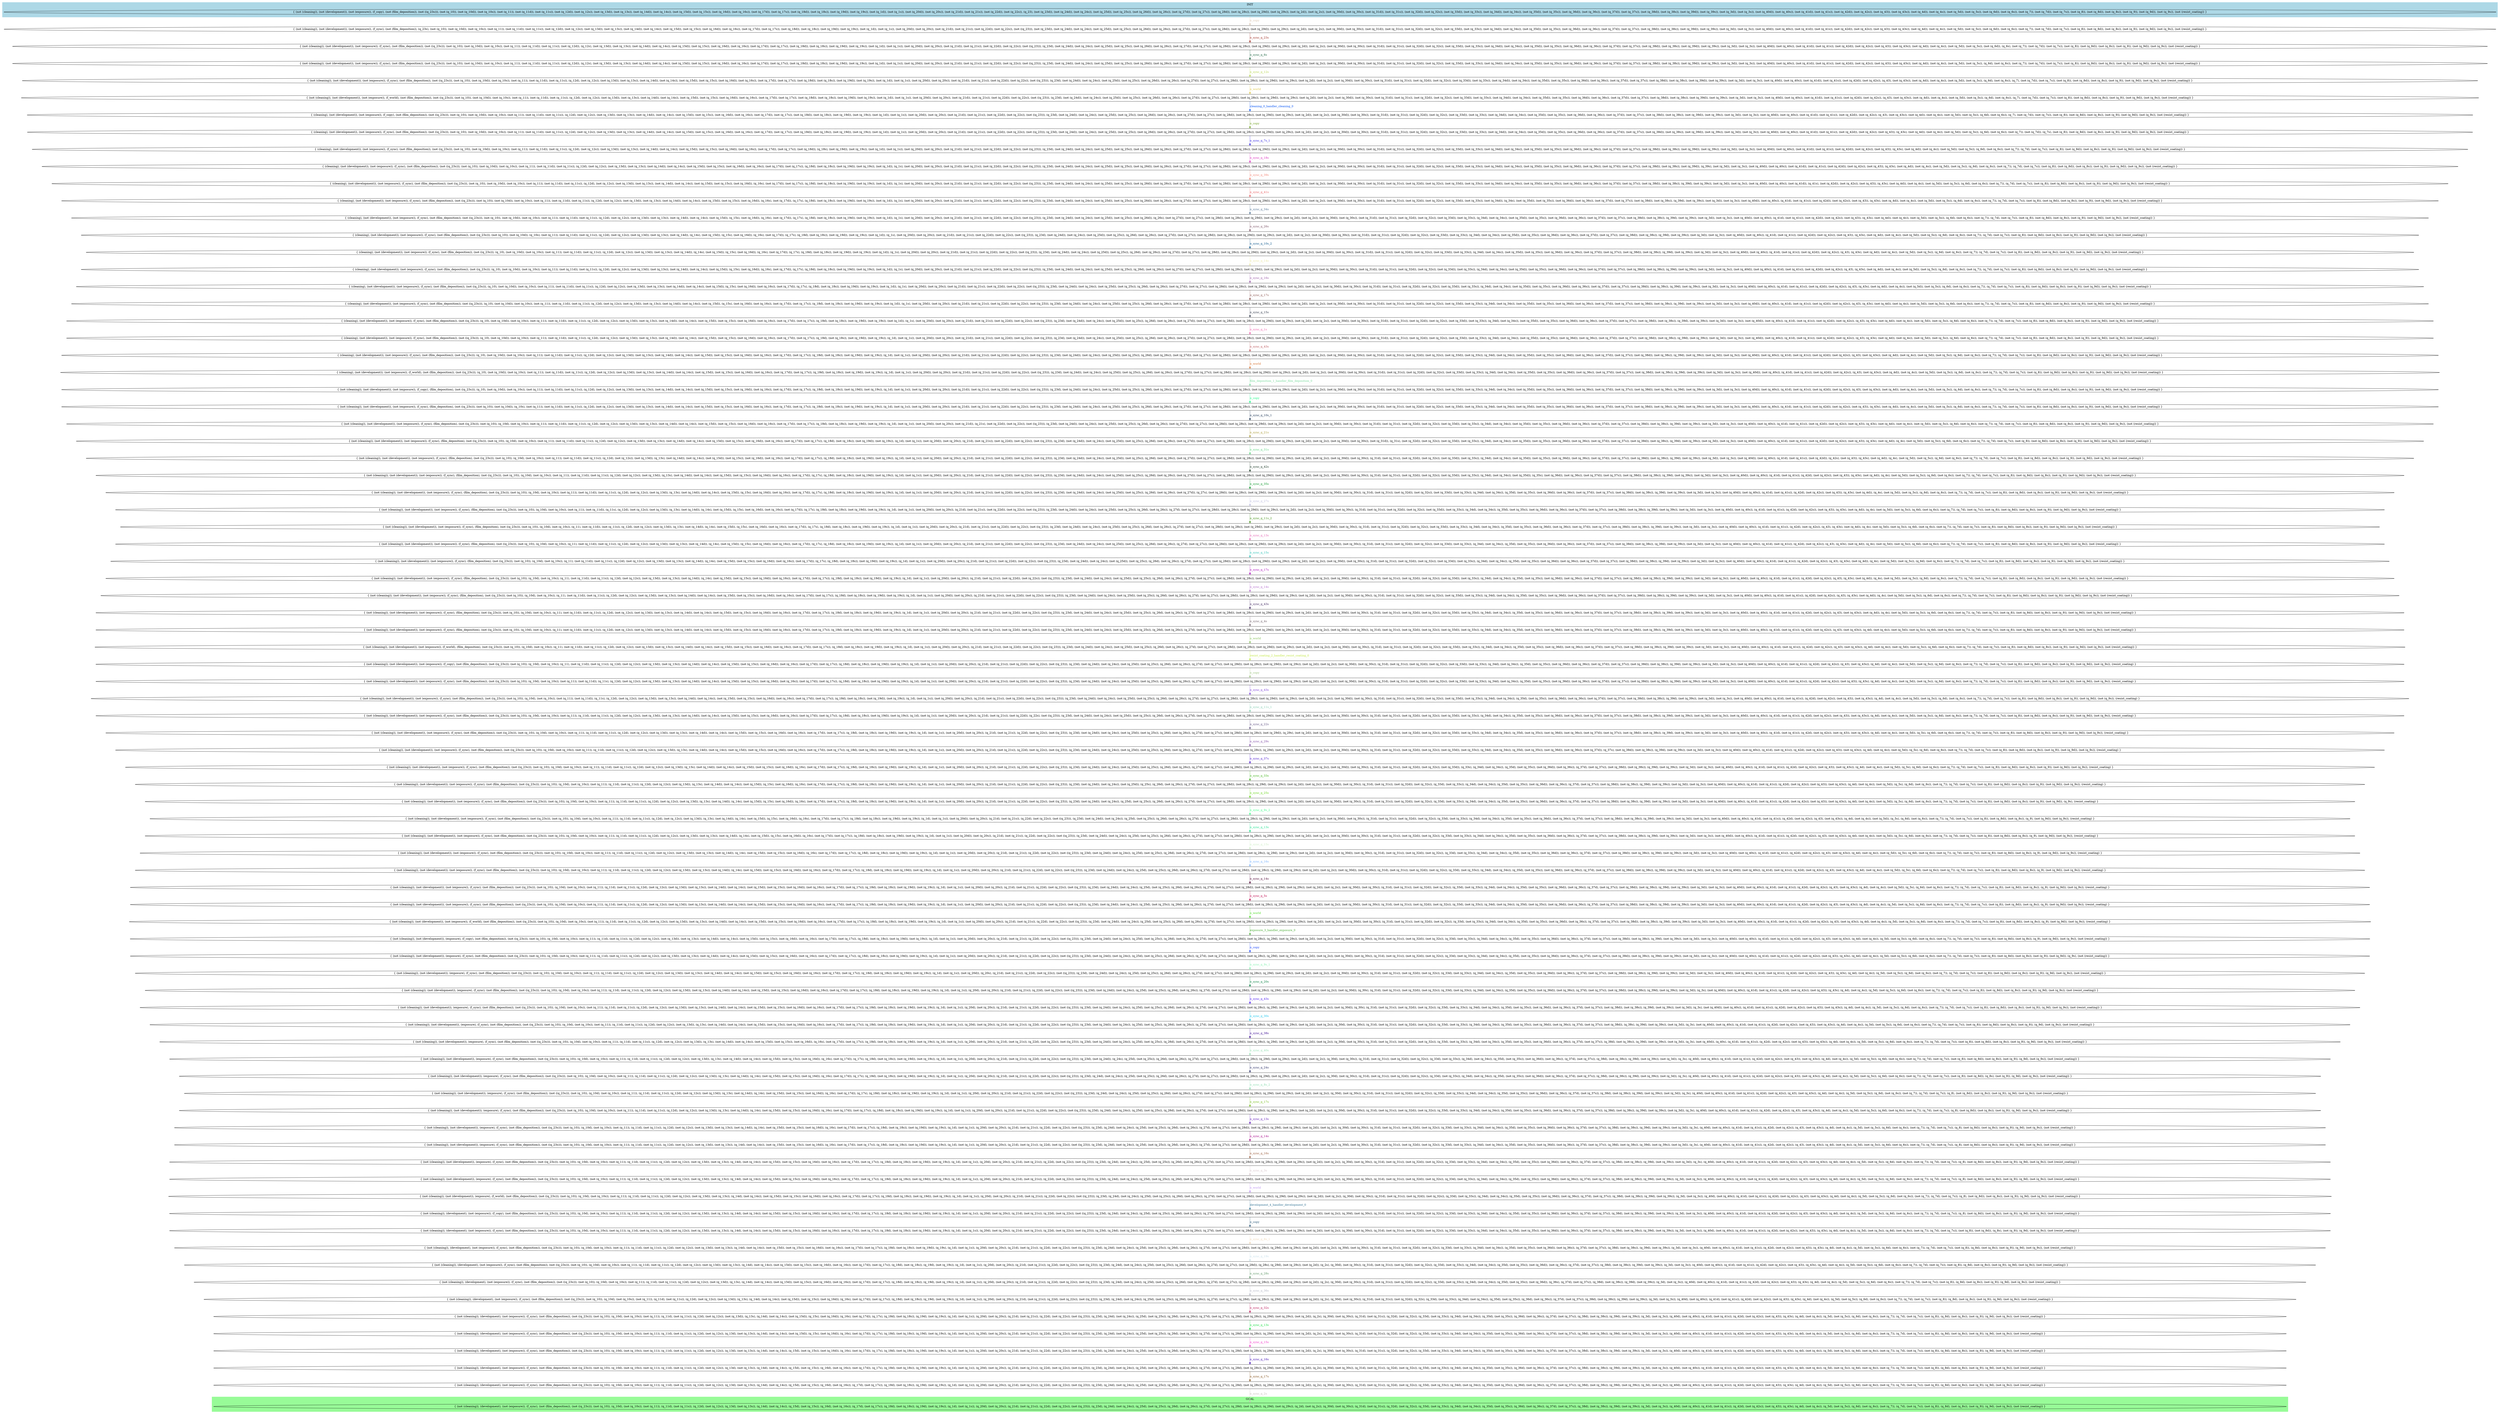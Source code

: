 digraph G {
0 [label="{ (not (cleaning)), (not (development)), (not (exposure)), (f_copy), (not (film_deposition)), (not ((q_23s))), (not (q_10)), (not (q_10d)), (not (q_10s)), (not (q_11)), (not (q_11d)), (not (q_11s)), (not (q_12d)), (not (q_12s)), (not (q_13d)), (not (q_13s)), (not (q_14d)), (not (q_14s)), (not (q_15d)), (not (q_15s)), (not (q_16d)), (not (q_16s)), (not (q_17d)), (not (q_17s)), (not (q_18d)), (not (q_18s)), (not (q_19d)), (not (q_19s)), (not (q_1d)), (not (q_1s)), (not (q_20d)), (not (q_20s)), (not (q_21d)), (not (q_21s)), (not (q_22d)), (not (q_22s)), (q_23), (not (q_23d)), (not (q_24d)), (not (q_24s)), (not (q_25d)), (not (q_25s)), (not (q_26d)), (not (q_26s)), (not (q_27d)), (not (q_27s)), (not (q_28d)), (not (q_28s)), (not (q_29d)), (not (q_29s)), (not (q_2d)), (not (q_2s)), (not (q_30d)), (not (q_30s)), (not (q_31d)), (not (q_31s)), (not (q_32d)), (not (q_32s)), (not (q_33d)), (not (q_33s)), (not (q_34d)), (not (q_34s)), (not (q_35d)), (not (q_35s)), (not (q_36d)), (not (q_36s)), (not (q_37d)), (not (q_37s)), (not (q_38d)), (not (q_38s)), (not (q_39d)), (not (q_39s)), (not (q_3d)), (not (q_3s)), (not (q_40d)), (not (q_40s)), (not (q_41d)), (not (q_41s)), (not (q_42d)), (not (q_42s)), (not (q_43)), (not (q_43s)), (not (q_4d)), (not (q_4s)), (not (q_5d)), (not (q_5s)), (not (q_6d)), (not (q_6s)), (not (q_7)), (not (q_7d)), (not (q_7s)), (not (q_8)), (not (q_8d)), (not (q_8s)), (not (q_9)), (not (q_9d)), (not (q_9s)), (not (resist_coating)) }"];
1 [label="{ (not (cleaning)), (not (development)), (not (exposure)), (f_sync), (not (film_deposition)), (q_23s), (not (q_10)), (not (q_10d)), (not (q_10s)), (not (q_11)), (not (q_11d)), (not (q_11s)), (not (q_12d)), (not (q_12s)), (not (q_13d)), (not (q_13s)), (not (q_14d)), (not (q_14s)), (not (q_15d)), (not (q_15s)), (not (q_16d)), (not (q_16s)), (not (q_17d)), (not (q_17s)), (not (q_18d)), (not (q_18s)), (not (q_19d)), (not (q_19s)), (not (q_1d)), (not (q_1s)), (not (q_20d)), (not (q_20s)), (not (q_21d)), (not (q_21s)), (not (q_22d)), (not (q_22s)), (not ((q_23))), (not (q_23d)), (not (q_24d)), (not (q_24s)), (not (q_25d)), (not (q_25s)), (not (q_26d)), (not (q_26s)), (not (q_27d)), (not (q_27s)), (not (q_28d)), (not (q_28s)), (not (q_29d)), (not (q_29s)), (not (q_2d)), (not (q_2s)), (not (q_30d)), (not (q_30s)), (not (q_31d)), (not (q_31s)), (not (q_32d)), (not (q_32s)), (not (q_33d)), (not (q_33s)), (not (q_34d)), (not (q_34s)), (not (q_35d)), (not (q_35s)), (not (q_36d)), (not (q_36s)), (not (q_37d)), (not (q_37s)), (not (q_38d)), (not (q_38s)), (not (q_39d)), (not (q_39s)), (not (q_3d)), (not (q_3s)), (not (q_40d)), (not (q_40s)), (not (q_41d)), (not (q_41s)), (not (q_42d)), (not (q_42s)), (not (q_43)), (not (q_43s)), (not (q_4d)), (not (q_4s)), (not (q_5d)), (not (q_5s)), (not (q_6d)), (not (q_6s)), (not (q_7)), (not (q_7d)), (not (q_7s)), (not (q_8)), (not (q_8d)), (not (q_8s)), (not (q_9)), (not (q_9d)), (not (q_9s)), (not (resist_coating)) }"];
2 [label="{ (not (cleaning)), (not (development)), (not (exposure)), (f_sync), (not (film_deposition)), (not ((q_23s))), (not (q_10)), (not (q_10d)), (not (q_10s)), (not (q_11)), (not (q_11d)), (not (q_11s)), (not (q_12d)), (q_12s), (not (q_13d)), (not (q_13s)), (not (q_14d)), (not (q_14s)), (not (q_15d)), (not (q_15s)), (not (q_16d)), (not (q_16s)), (not (q_17d)), (not (q_17s)), (not (q_18d)), (not (q_18s)), (not (q_19d)), (not (q_19s)), (not (q_1d)), (not (q_1s)), (not (q_20d)), (not (q_20s)), (not (q_21d)), (not (q_21s)), (not (q_22d)), (not (q_22s)), (not ((q_23))), (q_23d), (not (q_24d)), (not (q_24s)), (not (q_25d)), (not (q_25s)), (not (q_26d)), (not (q_26s)), (not (q_27d)), (not (q_27s)), (not (q_28d)), (not (q_28s)), (not (q_29d)), (not (q_29s)), (not (q_2d)), (not (q_2s)), (not (q_30d)), (not (q_30s)), (not (q_31d)), (not (q_31s)), (not (q_32d)), (not (q_32s)), (not (q_33d)), (not (q_33s)), (not (q_34d)), (not (q_34s)), (not (q_35d)), (not (q_35s)), (not (q_36d)), (not (q_36s)), (not (q_37d)), (not (q_37s)), (not (q_38d)), (not (q_38s)), (not (q_39d)), (not (q_39s)), (not (q_3d)), (not (q_3s)), (not (q_40d)), (not (q_40s)), (not (q_41d)), (not (q_41s)), (not (q_42d)), (not (q_42s)), (not (q_43)), (not (q_43s)), (not (q_4d)), (not (q_4s)), (not (q_5d)), (not (q_5s)), (not (q_6d)), (q_6s), (not (q_7)), (not (q_7d)), (not (q_7s)), (not (q_8)), (not (q_8d)), (not (q_8s)), (not (q_9)), (not (q_9d)), (not (q_9s)), (not (resist_coating)) }"];
3 [label="{ (not (cleaning)), (not (development)), (not (exposure)), (f_sync), (not (film_deposition)), (not ((q_23s))), (not (q_10)), (not (q_10d)), (not (q_10s)), (not (q_11)), (not (q_11d)), (not (q_11s)), (not (q_12d)), (q_12s), (not (q_13d)), (not (q_13s)), (not (q_14d)), (not (q_14s)), (not (q_15d)), (not (q_15s)), (not (q_16d)), (not (q_16s)), (not (q_17d)), (not (q_17s)), (not (q_18d)), (not (q_18s)), (not (q_19d)), (not (q_19s)), (not (q_1d)), (not (q_1s)), (not (q_20d)), (not (q_20s)), (not (q_21d)), (not (q_21s)), (not (q_22d)), (not (q_22s)), (not ((q_23))), (q_23d), (not (q_24d)), (not (q_24s)), (not (q_25d)), (not (q_25s)), (not (q_26d)), (not (q_26s)), (not (q_27d)), (not (q_27s)), (not (q_28d)), (not (q_28s)), (not (q_29d)), (not (q_29s)), (not (q_2d)), (not (q_2s)), (not (q_30d)), (not (q_30s)), (not (q_31d)), (not (q_31s)), (not (q_32d)), (not (q_32s)), (not (q_33d)), (not (q_33s)), (not (q_34d)), (not (q_34s)), (not (q_35d)), (not (q_35s)), (not (q_36d)), (not (q_36s)), (not (q_37d)), (not (q_37s)), (not (q_38d)), (not (q_38s)), (not (q_39d)), (not (q_39s)), (not (q_3d)), (not (q_3s)), (not (q_40d)), (not (q_40s)), (not (q_41d)), (not (q_41s)), (not (q_42d)), (not (q_42s)), (not (q_43)), (not (q_43s)), (not (q_4d)), (not (q_4s)), (not (q_5d)), (not (q_5s)), (q_6d), (not (q_6s)), (not (q_7)), (not (q_7d)), (not (q_7s)), (not (q_8)), (not (q_8d)), (not (q_8s)), (not (q_9)), (not (q_9d)), (not (q_9s)), (not (resist_coating)) }"];
4 [label="{ (not (cleaning)), (not (development)), (not (exposure)), (f_sync), (not (film_deposition)), (not ((q_23s))), (not (q_10)), (not (q_10d)), (not (q_10s)), (not (q_11)), (not (q_11d)), (not (q_11s)), (q_12d), (not (q_12s)), (not (q_13d)), (not (q_13s)), (not (q_14d)), (not (q_14s)), (not (q_15d)), (not (q_15s)), (not (q_16d)), (not (q_16s)), (not (q_17d)), (not (q_17s)), (not (q_18d)), (not (q_18s)), (not (q_19d)), (not (q_19s)), (not (q_1d)), (not (q_1s)), (not (q_20d)), (not (q_20s)), (not (q_21d)), (not (q_21s)), (not (q_22d)), (not (q_22s)), (not ((q_23))), (q_23d), (not (q_24d)), (not (q_24s)), (not (q_25d)), (not (q_25s)), (not (q_26d)), (not (q_26s)), (not (q_27d)), (not (q_27s)), (not (q_28d)), (not (q_28s)), (not (q_29d)), (not (q_29s)), (not (q_2d)), (not (q_2s)), (not (q_30d)), (not (q_30s)), (not (q_31d)), (not (q_31s)), (not (q_32d)), (not (q_32s)), (not (q_33d)), (not (q_33s)), (not (q_34d)), (not (q_34s)), (not (q_35d)), (not (q_35s)), (not (q_36d)), (not (q_36s)), (not (q_37d)), (not (q_37s)), (not (q_38d)), (not (q_38s)), (not (q_39d)), (not (q_39s)), (not (q_3d)), (not (q_3s)), (not (q_40d)), (not (q_40s)), (not (q_41d)), (not (q_41s)), (not (q_42d)), (not (q_42s)), (q_43), (not (q_43s)), (not (q_4d)), (not (q_4s)), (not (q_5d)), (not (q_5s)), (q_6d), (not (q_6s)), (q_7), (not (q_7d)), (not (q_7s)), (not (q_8)), (not (q_8d)), (not (q_8s)), (not (q_9)), (not (q_9d)), (not (q_9s)), (not (resist_coating)) }"];
5 [label="{ (not (cleaning)), (not (development)), (not (exposure)), (f_world), (not (film_deposition)), (not ((q_23s))), (not (q_10)), (not (q_10d)), (not (q_10s)), (not (q_11)), (not (q_11d)), (not (q_11s)), (q_12d), (not (q_12s)), (not (q_13d)), (not (q_13s)), (not (q_14d)), (not (q_14s)), (not (q_15d)), (not (q_15s)), (not (q_16d)), (not (q_16s)), (not (q_17d)), (not (q_17s)), (not (q_18d)), (not (q_18s)), (not (q_19d)), (not (q_19s)), (not (q_1d)), (not (q_1s)), (not (q_20d)), (not (q_20s)), (not (q_21d)), (not (q_21s)), (not (q_22d)), (not (q_22s)), (not ((q_23))), (q_23d), (not (q_24d)), (not (q_24s)), (not (q_25d)), (not (q_25s)), (not (q_26d)), (not (q_26s)), (not (q_27d)), (not (q_27s)), (not (q_28d)), (not (q_28s)), (not (q_29d)), (not (q_29s)), (not (q_2d)), (not (q_2s)), (not (q_30d)), (not (q_30s)), (not (q_31d)), (not (q_31s)), (not (q_32d)), (not (q_32s)), (not (q_33d)), (not (q_33s)), (not (q_34d)), (not (q_34s)), (not (q_35d)), (not (q_35s)), (not (q_36d)), (not (q_36s)), (not (q_37d)), (not (q_37s)), (not (q_38d)), (not (q_38s)), (not (q_39d)), (not (q_39s)), (not (q_3d)), (not (q_3s)), (not (q_40d)), (not (q_40s)), (not (q_41d)), (not (q_41s)), (not (q_42d)), (not (q_42s)), (q_43), (not (q_43s)), (not (q_4d)), (not (q_4s)), (not (q_5d)), (not (q_5s)), (q_6d), (not (q_6s)), (q_7), (not (q_7d)), (not (q_7s)), (not (q_8)), (not (q_8d)), (not (q_8s)), (not (q_9)), (not (q_9d)), (not (q_9s)), (not (resist_coating)) }"];
6 [label="{ (cleaning), (not (development)), (not (exposure)), (f_copy), (not (film_deposition)), (not ((q_23s))), (not (q_10)), (not (q_10d)), (not (q_10s)), (not (q_11)), (not (q_11d)), (not (q_11s)), (q_12d), (not (q_12s)), (not (q_13d)), (not (q_13s)), (not (q_14d)), (not (q_14s)), (not (q_15d)), (not (q_15s)), (not (q_16d)), (not (q_16s)), (not (q_17d)), (not (q_17s)), (not (q_18d)), (not (q_18s)), (not (q_19d)), (not (q_19s)), (not (q_1d)), (not (q_1s)), (not (q_20d)), (not (q_20s)), (not (q_21d)), (not (q_21s)), (not (q_22d)), (not (q_22s)), (not ((q_23))), (q_23d), (not (q_24d)), (not (q_24s)), (not (q_25d)), (not (q_25s)), (not (q_26d)), (not (q_26s)), (not (q_27d)), (not (q_27s)), (not (q_28d)), (not (q_28s)), (not (q_29d)), (not (q_29s)), (not (q_2d)), (not (q_2s)), (not (q_30d)), (not (q_30s)), (not (q_31d)), (not (q_31s)), (not (q_32d)), (not (q_32s)), (not (q_33d)), (not (q_33s)), (not (q_34d)), (not (q_34s)), (not (q_35d)), (not (q_35s)), (not (q_36d)), (not (q_36s)), (not (q_37d)), (not (q_37s)), (not (q_38d)), (not (q_38s)), (not (q_39d)), (not (q_39s)), (not (q_3d)), (not (q_3s)), (not (q_40d)), (not (q_40s)), (not (q_41d)), (not (q_41s)), (not (q_42d)), (not (q_42s)), (q_43), (not (q_43s)), (not (q_4d)), (not (q_4s)), (not (q_5d)), (not (q_5s)), (q_6d), (not (q_6s)), (q_7), (not (q_7d)), (not (q_7s)), (not (q_8)), (not (q_8d)), (not (q_8s)), (not (q_9)), (not (q_9d)), (not (q_9s)), (not (resist_coating)) }"];
7 [label="{ (cleaning), (not (development)), (not (exposure)), (f_sync), (not (film_deposition)), (not ((q_23s))), (not (q_10)), (not (q_10d)), (not (q_10s)), (not (q_11)), (not (q_11d)), (not (q_11s)), (q_12d), (not (q_12s)), (not (q_13d)), (not (q_13s)), (not (q_14d)), (not (q_14s)), (not (q_15d)), (not (q_15s)), (not (q_16d)), (not (q_16s)), (not (q_17d)), (not (q_17s)), (not (q_18d)), (not (q_18s)), (not (q_19d)), (not (q_19s)), (not (q_1d)), (not (q_1s)), (not (q_20d)), (not (q_20s)), (not (q_21d)), (not (q_21s)), (not (q_22d)), (not (q_22s)), (not ((q_23))), (q_23d), (not (q_24d)), (not (q_24s)), (not (q_25d)), (not (q_25s)), (not (q_26d)), (not (q_26s)), (not (q_27d)), (not (q_27s)), (not (q_28d)), (not (q_28s)), (not (q_29d)), (not (q_29s)), (not (q_2d)), (not (q_2s)), (not (q_30d)), (not (q_30s)), (not (q_31d)), (not (q_31s)), (not (q_32d)), (not (q_32s)), (not (q_33d)), (not (q_33s)), (not (q_34d)), (not (q_34s)), (not (q_35d)), (not (q_35s)), (not (q_36d)), (not (q_36s)), (not (q_37d)), (not (q_37s)), (not (q_38d)), (not (q_38s)), (not (q_39d)), (not (q_39s)), (not (q_3d)), (not (q_3s)), (not (q_40d)), (not (q_40s)), (not (q_41d)), (not (q_41s)), (not (q_42d)), (not (q_42s)), (not (q_43)), (q_43s), (not (q_4d)), (not (q_4s)), (not (q_5d)), (not (q_5s)), (q_6d), (not (q_6s)), (not (q_7)), (not (q_7d)), (q_7s), (not (q_8)), (not (q_8d)), (not (q_8s)), (not (q_9)), (not (q_9d)), (not (q_9s)), (not (resist_coating)) }"];
8 [label="{ (cleaning), (not (development)), (not (exposure)), (f_sync), (not (film_deposition)), (not ((q_23s))), (not (q_10)), (not (q_10d)), (not (q_10s)), (not (q_11)), (not (q_11d)), (not (q_11s)), (q_12d), (not (q_12s)), (not (q_13d)), (not (q_13s)), (not (q_14d)), (not (q_14s)), (not (q_15d)), (not (q_15s)), (not (q_16d)), (not (q_16s)), (not (q_17d)), (not (q_17s)), (not (q_18d)), (q_18s), (not (q_19d)), (not (q_19s)), (not (q_1d)), (not (q_1s)), (not (q_20d)), (not (q_20s)), (not (q_21d)), (not (q_21s)), (not (q_22d)), (not (q_22s)), (not ((q_23))), (q_23d), (not (q_24d)), (not (q_24s)), (not (q_25d)), (not (q_25s)), (not (q_26d)), (not (q_26s)), (not (q_27d)), (not (q_27s)), (not (q_28d)), (not (q_28s)), (not (q_29d)), (not (q_29s)), (not (q_2d)), (not (q_2s)), (not (q_30d)), (not (q_30s)), (not (q_31d)), (not (q_31s)), (not (q_32d)), (not (q_32s)), (not (q_33d)), (not (q_33s)), (not (q_34d)), (not (q_34s)), (not (q_35d)), (not (q_35s)), (not (q_36d)), (not (q_36s)), (not (q_37d)), (not (q_37s)), (not (q_38d)), (not (q_38s)), (not (q_39d)), (not (q_39s)), (not (q_3d)), (not (q_3s)), (not (q_40d)), (not (q_40s)), (not (q_41d)), (not (q_41s)), (not (q_42d)), (not (q_42s)), (not (q_43)), (q_43s), (not (q_4d)), (not (q_4s)), (not (q_5d)), (not (q_5s)), (q_6d), (not (q_6s)), (not (q_7)), (q_7d), (not (q_7s)), (not (q_8)), (not (q_8d)), (not (q_8s)), (not (q_9)), (not (q_9d)), (not (q_9s)), (not (resist_coating)) }"];
9 [label="{ (cleaning), (not (development)), (not (exposure)), (f_sync), (not (film_deposition)), (not ((q_23s))), (not (q_10)), (not (q_10d)), (not (q_10s)), (not (q_11)), (not (q_11d)), (not (q_11s)), (q_12d), (not (q_12s)), (not (q_13d)), (not (q_13s)), (not (q_14d)), (not (q_14s)), (not (q_15d)), (not (q_15s)), (not (q_16d)), (not (q_16s)), (not (q_17d)), (not (q_17s)), (q_18d), (not (q_18s)), (not (q_19d)), (not (q_19s)), (not (q_1d)), (q_1s), (not (q_20d)), (not (q_20s)), (not (q_21d)), (not (q_21s)), (not (q_22d)), (not (q_22s)), (not ((q_23))), (q_23d), (not (q_24d)), (not (q_24s)), (not (q_25d)), (not (q_25s)), (not (q_26d)), (not (q_26s)), (not (q_27d)), (not (q_27s)), (not (q_28d)), (not (q_28s)), (not (q_29d)), (not (q_29s)), (not (q_2d)), (not (q_2s)), (not (q_30d)), (not (q_30s)), (not (q_31d)), (not (q_31s)), (not (q_32d)), (not (q_32s)), (not (q_33d)), (not (q_33s)), (not (q_34d)), (not (q_34s)), (not (q_35d)), (not (q_35s)), (not (q_36d)), (not (q_36s)), (not (q_37d)), (not (q_37s)), (not (q_38d)), (not (q_38s)), (not (q_39d)), (q_39s), (not (q_3d)), (not (q_3s)), (not (q_40d)), (not (q_40s)), (not (q_41d)), (not (q_41s)), (not (q_42d)), (not (q_42s)), (not (q_43)), (q_43s), (not (q_4d)), (not (q_4s)), (not (q_5d)), (not (q_5s)), (q_6d), (not (q_6s)), (not (q_7)), (q_7d), (not (q_7s)), (not (q_8)), (not (q_8d)), (not (q_8s)), (not (q_9)), (not (q_9d)), (not (q_9s)), (not (resist_coating)) }"];
10 [label="{ (cleaning), (not (development)), (not (exposure)), (f_sync), (not (film_deposition)), (not ((q_23s))), (not (q_10)), (not (q_10d)), (not (q_10s)), (not (q_11)), (not (q_11d)), (not (q_11s)), (q_12d), (not (q_12s)), (not (q_13d)), (not (q_13s)), (not (q_14d)), (not (q_14s)), (not (q_15d)), (not (q_15s)), (not (q_16d)), (q_16s), (not (q_17d)), (not (q_17s)), (q_18d), (not (q_18s)), (not (q_19d)), (not (q_19s)), (not (q_1d)), (q_1s), (not (q_20d)), (not (q_20s)), (not (q_21d)), (not (q_21s)), (not (q_22d)), (not (q_22s)), (not ((q_23))), (q_23d), (not (q_24d)), (not (q_24s)), (not (q_25d)), (not (q_25s)), (not (q_26d)), (not (q_26s)), (not (q_27d)), (not (q_27s)), (not (q_28d)), (not (q_28s)), (not (q_29d)), (not (q_29s)), (not (q_2d)), (not (q_2s)), (not (q_30d)), (not (q_30s)), (not (q_31d)), (not (q_31s)), (not (q_32d)), (not (q_32s)), (not (q_33d)), (not (q_33s)), (not (q_34d)), (not (q_34s)), (not (q_35d)), (not (q_35s)), (not (q_36d)), (not (q_36s)), (not (q_37d)), (not (q_37s)), (not (q_38d)), (not (q_38s)), (q_39d), (not (q_39s)), (not (q_3d)), (not (q_3s)), (not (q_40d)), (not (q_40s)), (not (q_41d)), (q_41s), (not (q_42d)), (not (q_42s)), (not (q_43)), (q_43s), (not (q_4d)), (not (q_4s)), (not (q_5d)), (not (q_5s)), (q_6d), (not (q_6s)), (not (q_7)), (q_7d), (not (q_7s)), (not (q_8)), (not (q_8d)), (not (q_8s)), (not (q_9)), (not (q_9d)), (not (q_9s)), (not (resist_coating)) }"];
11 [label="{ (cleaning), (not (development)), (not (exposure)), (f_sync), (not (film_deposition)), (not ((q_23s))), (not (q_10)), (not (q_10d)), (not (q_10s)), (not (q_11)), (not (q_11d)), (not (q_11s)), (q_12d), (not (q_12s)), (not (q_13d)), (not (q_13s)), (not (q_14d)), (not (q_14s)), (not (q_15d)), (not (q_15s)), (not (q_16d)), (q_16s), (not (q_17d)), (q_17s), (q_18d), (not (q_18s)), (not (q_19d)), (not (q_19s)), (not (q_1d)), (q_1s), (not (q_20d)), (not (q_20s)), (not (q_21d)), (not (q_21s)), (not (q_22d)), (not (q_22s)), (not ((q_23))), (q_23d), (not (q_24d)), (not (q_24s)), (not (q_25d)), (not (q_25s)), (not (q_26d)), (not (q_26s)), (not (q_27d)), (not (q_27s)), (not (q_28d)), (not (q_28s)), (not (q_29d)), (not (q_29s)), (not (q_2d)), (not (q_2s)), (not (q_30d)), (not (q_30s)), (not (q_31d)), (not (q_31s)), (not (q_32d)), (not (q_32s)), (not (q_33d)), (not (q_33s)), (not (q_34d)), (q_34s), (not (q_35d)), (not (q_35s)), (not (q_36d)), (not (q_36s)), (not (q_37d)), (not (q_37s)), (not (q_38d)), (not (q_38s)), (q_39d), (not (q_39s)), (not (q_3d)), (not (q_3s)), (not (q_40d)), (not (q_40s)), (q_41d), (not (q_41s)), (not (q_42d)), (not (q_42s)), (not (q_43)), (q_43s), (not (q_4d)), (not (q_4s)), (not (q_5d)), (not (q_5s)), (q_6d), (not (q_6s)), (not (q_7)), (q_7d), (not (q_7s)), (not (q_8)), (not (q_8d)), (not (q_8s)), (not (q_9)), (not (q_9d)), (not (q_9s)), (not (resist_coating)) }"];
12 [label="{ (cleaning), (not (development)), (not (exposure)), (f_sync), (not (film_deposition)), (not ((q_23s))), (not (q_10)), (not (q_10d)), (not (q_10s)), (not (q_11)), (not (q_11d)), (not (q_11s)), (q_12d), (not (q_12s)), (not (q_13d)), (not (q_13s)), (not (q_14d)), (not (q_14s)), (not (q_15d)), (q_15s), (not (q_16d)), (q_16s), (not (q_17d)), (q_17s), (q_18d), (not (q_18s)), (not (q_19d)), (not (q_19s)), (not (q_1d)), (q_1s), (not (q_20d)), (not (q_20s)), (not (q_21d)), (not (q_21s)), (not (q_22d)), (not (q_22s)), (not ((q_23))), (q_23d), (not (q_24d)), (not (q_24s)), (not (q_25d)), (not (q_25s)), (not (q_26d)), (q_26s), (not (q_27d)), (not (q_27s)), (not (q_28d)), (not (q_28s)), (not (q_29d)), (not (q_29s)), (not (q_2d)), (not (q_2s)), (not (q_30d)), (not (q_30s)), (not (q_31d)), (not (q_31s)), (not (q_32d)), (not (q_32s)), (not (q_33d)), (not (q_33s)), (q_34d), (not (q_34s)), (not (q_35d)), (not (q_35s)), (not (q_36d)), (not (q_36s)), (not (q_37d)), (not (q_37s)), (not (q_38d)), (not (q_38s)), (q_39d), (not (q_39s)), (not (q_3d)), (not (q_3s)), (not (q_40d)), (not (q_40s)), (q_41d), (not (q_41s)), (not (q_42d)), (not (q_42s)), (not (q_43)), (q_43s), (not (q_4d)), (not (q_4s)), (not (q_5d)), (not (q_5s)), (q_6d), (not (q_6s)), (not (q_7)), (q_7d), (not (q_7s)), (not (q_8)), (not (q_8d)), (not (q_8s)), (not (q_9)), (not (q_9d)), (not (q_9s)), (not (resist_coating)) }"];
13 [label="{ (cleaning), (not (development)), (not (exposure)), (f_sync), (not (film_deposition)), (not ((q_23s))), (not (q_10)), (not (q_10d)), (q_10s), (not (q_11)), (not (q_11d)), (not (q_11s)), (q_12d), (not (q_12s)), (not (q_13d)), (not (q_13s)), (not (q_14d)), (q_14s), (not (q_15d)), (q_15s), (not (q_16d)), (q_16s), (not (q_17d)), (q_17s), (q_18d), (not (q_18s)), (not (q_19d)), (not (q_19s)), (not (q_1d)), (q_1s), (not (q_20d)), (not (q_20s)), (not (q_21d)), (not (q_21s)), (not (q_22d)), (not (q_22s)), (not ((q_23))), (q_23d), (not (q_24d)), (not (q_24s)), (not (q_25d)), (not (q_25s)), (q_26d), (not (q_26s)), (not (q_27d)), (not (q_27s)), (not (q_28d)), (not (q_28s)), (not (q_29d)), (not (q_29s)), (not (q_2d)), (not (q_2s)), (not (q_30d)), (not (q_30s)), (not (q_31d)), (not (q_31s)), (not (q_32d)), (not (q_32s)), (not (q_33d)), (not (q_33s)), (q_34d), (not (q_34s)), (not (q_35d)), (not (q_35s)), (not (q_36d)), (not (q_36s)), (not (q_37d)), (not (q_37s)), (not (q_38d)), (not (q_38s)), (q_39d), (not (q_39s)), (not (q_3d)), (not (q_3s)), (not (q_40d)), (not (q_40s)), (q_41d), (not (q_41s)), (not (q_42d)), (not (q_42s)), (not (q_43)), (q_43s), (not (q_4d)), (not (q_4s)), (not (q_5d)), (not (q_5s)), (q_6d), (not (q_6s)), (not (q_7)), (q_7d), (not (q_7s)), (not (q_8)), (not (q_8d)), (not (q_8s)), (not (q_9)), (not (q_9d)), (not (q_9s)), (not (resist_coating)) }"];
14 [label="{ (cleaning), (not (development)), (not (exposure)), (f_sync), (not (film_deposition)), (not ((q_23s))), (q_10), (not (q_10d)), (not (q_10s)), (not (q_11)), (not (q_11d)), (not (q_11s)), (q_12d), (not (q_12s)), (not (q_13d)), (not (q_13s)), (not (q_14d)), (q_14s), (not (q_15d)), (q_15s), (not (q_16d)), (q_16s), (not (q_17d)), (q_17s), (q_18d), (not (q_18s)), (not (q_19d)), (not (q_19s)), (not (q_1d)), (q_1s), (not (q_20d)), (not (q_20s)), (not (q_21d)), (not (q_21s)), (not (q_22d)), (not (q_22s)), (not ((q_23))), (q_23d), (not (q_24d)), (not (q_24s)), (not (q_25d)), (not (q_25s)), (q_26d), (not (q_26s)), (not (q_27d)), (not (q_27s)), (not (q_28d)), (not (q_28s)), (not (q_29d)), (not (q_29s)), (not (q_2d)), (not (q_2s)), (not (q_30d)), (not (q_30s)), (not (q_31d)), (not (q_31s)), (not (q_32d)), (not (q_32s)), (not (q_33d)), (not (q_33s)), (q_34d), (not (q_34s)), (not (q_35d)), (not (q_35s)), (not (q_36d)), (not (q_36s)), (not (q_37d)), (not (q_37s)), (not (q_38d)), (not (q_38s)), (q_39d), (not (q_39s)), (not (q_3d)), (not (q_3s)), (not (q_40d)), (not (q_40s)), (q_41d), (not (q_41s)), (not (q_42d)), (not (q_42s)), (q_43), (q_43s), (not (q_4d)), (not (q_4s)), (not (q_5d)), (not (q_5s)), (q_6d), (not (q_6s)), (not (q_7)), (q_7d), (not (q_7s)), (not (q_8)), (not (q_8d)), (not (q_8s)), (not (q_9)), (not (q_9d)), (not (q_9s)), (not (resist_coating)) }"];
15 [label="{ (cleaning), (not (development)), (not (exposure)), (f_sync), (not (film_deposition)), (not ((q_23s))), (q_10), (not (q_10d)), (not (q_10s)), (not (q_11)), (not (q_11d)), (not (q_11s)), (q_12d), (not (q_12s)), (not (q_13d)), (not (q_13s)), (not (q_14d)), (not (q_14s)), (not (q_15d)), (q_15s), (not (q_16d)), (q_16s), (not (q_17d)), (q_17s), (q_18d), (not (q_18s)), (not (q_19d)), (not (q_19s)), (not (q_1d)), (q_1s), (not (q_20d)), (not (q_20s)), (not (q_21d)), (not (q_21s)), (not (q_22d)), (not (q_22s)), (not ((q_23))), (q_23d), (not (q_24d)), (not (q_24s)), (not (q_25d)), (not (q_25s)), (q_26d), (not (q_26s)), (not (q_27d)), (not (q_27s)), (not (q_28d)), (not (q_28s)), (not (q_29d)), (not (q_29s)), (not (q_2d)), (not (q_2s)), (not (q_30d)), (not (q_30s)), (not (q_31d)), (not (q_31s)), (not (q_32d)), (not (q_32s)), (not (q_33d)), (not (q_33s)), (q_34d), (not (q_34s)), (not (q_35d)), (not (q_35s)), (not (q_36d)), (not (q_36s)), (not (q_37d)), (not (q_37s)), (not (q_38d)), (not (q_38s)), (q_39d), (not (q_39s)), (not (q_3d)), (not (q_3s)), (not (q_40d)), (not (q_40s)), (q_41d), (not (q_41s)), (not (q_42d)), (not (q_42s)), (q_43), (q_43s), (not (q_4d)), (not (q_4s)), (not (q_5d)), (not (q_5s)), (q_6d), (not (q_6s)), (not (q_7)), (q_7d), (not (q_7s)), (not (q_8)), (not (q_8d)), (not (q_8s)), (not (q_9)), (not (q_9d)), (not (q_9s)), (not (resist_coating)) }"];
16 [label="{ (cleaning), (not (development)), (not (exposure)), (f_sync), (not (film_deposition)), (not ((q_23s))), (q_10), (not (q_10d)), (not (q_10s)), (not (q_11)), (not (q_11d)), (not (q_11s)), (q_12d), (not (q_12s)), (not (q_13d)), (not (q_13s)), (not (q_14d)), (not (q_14s)), (not (q_15d)), (q_15s), (not (q_16d)), (not (q_16s)), (not (q_17d)), (q_17s), (q_18d), (not (q_18s)), (not (q_19d)), (not (q_19s)), (not (q_1d)), (q_1s), (not (q_20d)), (not (q_20s)), (not (q_21d)), (not (q_21s)), (not (q_22d)), (not (q_22s)), (not ((q_23))), (q_23d), (not (q_24d)), (not (q_24s)), (not (q_25d)), (not (q_25s)), (q_26d), (not (q_26s)), (not (q_27d)), (not (q_27s)), (not (q_28d)), (not (q_28s)), (not (q_29d)), (not (q_29s)), (not (q_2d)), (not (q_2s)), (not (q_30d)), (not (q_30s)), (not (q_31d)), (not (q_31s)), (not (q_32d)), (not (q_32s)), (not (q_33d)), (not (q_33s)), (q_34d), (not (q_34s)), (not (q_35d)), (not (q_35s)), (not (q_36d)), (not (q_36s)), (not (q_37d)), (not (q_37s)), (not (q_38d)), (not (q_38s)), (q_39d), (not (q_39s)), (not (q_3d)), (not (q_3s)), (not (q_40d)), (not (q_40s)), (q_41d), (not (q_41s)), (not (q_42d)), (not (q_42s)), (q_43), (q_43s), (not (q_4d)), (not (q_4s)), (not (q_5d)), (not (q_5s)), (q_6d), (not (q_6s)), (not (q_7)), (q_7d), (not (q_7s)), (not (q_8)), (not (q_8d)), (not (q_8s)), (not (q_9)), (not (q_9d)), (not (q_9s)), (not (resist_coating)) }"];
17 [label="{ (cleaning), (not (development)), (not (exposure)), (f_sync), (not (film_deposition)), (not ((q_23s))), (q_10), (not (q_10d)), (not (q_10s)), (not (q_11)), (not (q_11d)), (not (q_11s)), (q_12d), (not (q_12s)), (not (q_13d)), (not (q_13s)), (not (q_14d)), (not (q_14s)), (not (q_15d)), (q_15s), (not (q_16d)), (not (q_16s)), (not (q_17d)), (not (q_17s)), (q_18d), (not (q_18s)), (not (q_19d)), (not (q_19s)), (not (q_1d)), (q_1s), (not (q_20d)), (not (q_20s)), (not (q_21d)), (not (q_21s)), (not (q_22d)), (not (q_22s)), (not ((q_23))), (q_23d), (not (q_24d)), (not (q_24s)), (not (q_25d)), (not (q_25s)), (q_26d), (not (q_26s)), (not (q_27d)), (not (q_27s)), (not (q_28d)), (not (q_28s)), (not (q_29d)), (not (q_29s)), (not (q_2d)), (not (q_2s)), (not (q_30d)), (not (q_30s)), (not (q_31d)), (not (q_31s)), (not (q_32d)), (not (q_32s)), (not (q_33d)), (not (q_33s)), (q_34d), (not (q_34s)), (not (q_35d)), (not (q_35s)), (not (q_36d)), (not (q_36s)), (not (q_37d)), (not (q_37s)), (not (q_38d)), (not (q_38s)), (q_39d), (not (q_39s)), (not (q_3d)), (not (q_3s)), (not (q_40d)), (not (q_40s)), (q_41d), (not (q_41s)), (not (q_42d)), (not (q_42s)), (q_43), (q_43s), (not (q_4d)), (not (q_4s)), (not (q_5d)), (not (q_5s)), (q_6d), (not (q_6s)), (not (q_7)), (q_7d), (not (q_7s)), (not (q_8)), (not (q_8d)), (not (q_8s)), (not (q_9)), (not (q_9d)), (not (q_9s)), (not (resist_coating)) }"];
18 [label="{ (cleaning), (not (development)), (not (exposure)), (f_sync), (not (film_deposition)), (not ((q_23s))), (q_10), (not (q_10d)), (not (q_10s)), (not (q_11)), (not (q_11d)), (not (q_11s)), (q_12d), (not (q_12s)), (not (q_13d)), (not (q_13s)), (not (q_14d)), (not (q_14s)), (not (q_15d)), (not (q_15s)), (not (q_16d)), (not (q_16s)), (not (q_17d)), (not (q_17s)), (q_18d), (not (q_18s)), (not (q_19d)), (not (q_19s)), (not (q_1d)), (q_1s), (not (q_20d)), (not (q_20s)), (not (q_21d)), (not (q_21s)), (not (q_22d)), (not (q_22s)), (not ((q_23))), (q_23d), (not (q_24d)), (not (q_24s)), (not (q_25d)), (not (q_25s)), (q_26d), (not (q_26s)), (not (q_27d)), (not (q_27s)), (not (q_28d)), (not (q_28s)), (not (q_29d)), (not (q_29s)), (not (q_2d)), (not (q_2s)), (not (q_30d)), (not (q_30s)), (not (q_31d)), (not (q_31s)), (not (q_32d)), (not (q_32s)), (not (q_33d)), (not (q_33s)), (q_34d), (not (q_34s)), (not (q_35d)), (not (q_35s)), (not (q_36d)), (not (q_36s)), (not (q_37d)), (not (q_37s)), (not (q_38d)), (not (q_38s)), (q_39d), (not (q_39s)), (not (q_3d)), (not (q_3s)), (not (q_40d)), (not (q_40s)), (q_41d), (not (q_41s)), (not (q_42d)), (not (q_42s)), (q_43), (q_43s), (not (q_4d)), (not (q_4s)), (not (q_5d)), (not (q_5s)), (q_6d), (not (q_6s)), (not (q_7)), (q_7d), (not (q_7s)), (not (q_8)), (not (q_8d)), (not (q_8s)), (not (q_9)), (not (q_9d)), (not (q_9s)), (not (resist_coating)) }"];
19 [label="{ (cleaning), (not (development)), (not (exposure)), (f_sync), (not (film_deposition)), (not ((q_23s))), (q_10), (not (q_10d)), (not (q_10s)), (not (q_11)), (not (q_11d)), (not (q_11s)), (q_12d), (not (q_12s)), (not (q_13d)), (not (q_13s)), (not (q_14d)), (not (q_14s)), (not (q_15d)), (not (q_15s)), (not (q_16d)), (not (q_16s)), (not (q_17d)), (not (q_17s)), (q_18d), (not (q_18s)), (not (q_19d)), (not (q_19s)), (q_1d), (not (q_1s)), (not (q_20d)), (not (q_20s)), (not (q_21d)), (not (q_21s)), (not (q_22d)), (not (q_22s)), (not ((q_23))), (q_23d), (not (q_24d)), (not (q_24s)), (not (q_25d)), (not (q_25s)), (q_26d), (not (q_26s)), (not (q_27d)), (not (q_27s)), (not (q_28d)), (not (q_28s)), (not (q_29d)), (not (q_29s)), (not (q_2d)), (not (q_2s)), (not (q_30d)), (not (q_30s)), (not (q_31d)), (not (q_31s)), (not (q_32d)), (not (q_32s)), (not (q_33d)), (not (q_33s)), (q_34d), (not (q_34s)), (not (q_35d)), (not (q_35s)), (not (q_36d)), (not (q_36s)), (not (q_37d)), (not (q_37s)), (not (q_38d)), (not (q_38s)), (q_39d), (not (q_39s)), (not (q_3d)), (not (q_3s)), (not (q_40d)), (not (q_40s)), (q_41d), (not (q_41s)), (not (q_42d)), (not (q_42s)), (q_43), (q_43s), (not (q_4d)), (not (q_4s)), (not (q_5d)), (not (q_5s)), (q_6d), (not (q_6s)), (not (q_7)), (q_7d), (not (q_7s)), (not (q_8)), (not (q_8d)), (not (q_8s)), (not (q_9)), (not (q_9d)), (not (q_9s)), (not (resist_coating)) }"];
20 [label="{ (cleaning), (not (development)), (not (exposure)), (f_sync), (not (film_deposition)), (not ((q_23s))), (q_10), (not (q_10d)), (not (q_10s)), (not (q_11)), (not (q_11d)), (not (q_11s)), (q_12d), (not (q_12s)), (not (q_13d)), (not (q_13s)), (not (q_14d)), (not (q_14s)), (not (q_15d)), (not (q_15s)), (not (q_16d)), (not (q_16s)), (not (q_17d)), (not (q_17s)), (q_18d), (not (q_18s)), (not (q_19d)), (not (q_19s)), (q_1d), (not (q_1s)), (not (q_20d)), (not (q_20s)), (not (q_21d)), (not (q_21s)), (not (q_22d)), (not (q_22s)), (not ((q_23))), (q_23d), (not (q_24d)), (not (q_24s)), (not (q_25d)), (not (q_25s)), (q_26d), (not (q_26s)), (not (q_27d)), (not (q_27s)), (not (q_28d)), (not (q_28s)), (not (q_29d)), (not (q_29s)), (not (q_2d)), (not (q_2s)), (not (q_30d)), (not (q_30s)), (not (q_31d)), (not (q_31s)), (not (q_32d)), (not (q_32s)), (not (q_33d)), (not (q_33s)), (q_34d), (not (q_34s)), (not (q_35d)), (not (q_35s)), (not (q_36d)), (not (q_36s)), (not (q_37d)), (not (q_37s)), (not (q_38d)), (not (q_38s)), (q_39d), (not (q_39s)), (not (q_3d)), (not (q_3s)), (not (q_40d)), (not (q_40s)), (q_41d), (not (q_41s)), (not (q_42d)), (not (q_42s)), (q_43), (not (q_43s)), (not (q_4d)), (not (q_4s)), (not (q_5d)), (not (q_5s)), (q_6d), (not (q_6s)), (not (q_7)), (q_7d), (not (q_7s)), (not (q_8)), (not (q_8d)), (not (q_8s)), (not (q_9)), (not (q_9d)), (not (q_9s)), (not (resist_coating)) }"];
21 [label="{ (cleaning), (not (development)), (not (exposure)), (f_world), (not (film_deposition)), (not ((q_23s))), (q_10), (not (q_10d)), (not (q_10s)), (not (q_11)), (not (q_11d)), (not (q_11s)), (q_12d), (not (q_12s)), (not (q_13d)), (not (q_13s)), (not (q_14d)), (not (q_14s)), (not (q_15d)), (not (q_15s)), (not (q_16d)), (not (q_16s)), (not (q_17d)), (not (q_17s)), (q_18d), (not (q_18s)), (not (q_19d)), (not (q_19s)), (q_1d), (not (q_1s)), (not (q_20d)), (not (q_20s)), (not (q_21d)), (not (q_21s)), (not (q_22d)), (not (q_22s)), (not ((q_23))), (q_23d), (not (q_24d)), (not (q_24s)), (not (q_25d)), (not (q_25s)), (q_26d), (not (q_26s)), (not (q_27d)), (not (q_27s)), (not (q_28d)), (not (q_28s)), (not (q_29d)), (not (q_29s)), (not (q_2d)), (not (q_2s)), (not (q_30d)), (not (q_30s)), (not (q_31d)), (not (q_31s)), (not (q_32d)), (not (q_32s)), (not (q_33d)), (not (q_33s)), (q_34d), (not (q_34s)), (not (q_35d)), (not (q_35s)), (not (q_36d)), (not (q_36s)), (not (q_37d)), (not (q_37s)), (not (q_38d)), (not (q_38s)), (q_39d), (not (q_39s)), (not (q_3d)), (not (q_3s)), (not (q_40d)), (not (q_40s)), (q_41d), (not (q_41s)), (not (q_42d)), (not (q_42s)), (q_43), (not (q_43s)), (not (q_4d)), (not (q_4s)), (not (q_5d)), (not (q_5s)), (q_6d), (not (q_6s)), (not (q_7)), (q_7d), (not (q_7s)), (not (q_8)), (not (q_8d)), (not (q_8s)), (not (q_9)), (not (q_9d)), (not (q_9s)), (not (resist_coating)) }"];
22 [label="{ (not (cleaning)), (not (development)), (not (exposure)), (f_copy), (film_deposition), (not ((q_23s))), (q_10), (not (q_10d)), (not (q_10s)), (not (q_11)), (not (q_11d)), (not (q_11s)), (q_12d), (not (q_12s)), (not (q_13d)), (not (q_13s)), (not (q_14d)), (not (q_14s)), (not (q_15d)), (not (q_15s)), (not (q_16d)), (not (q_16s)), (not (q_17d)), (not (q_17s)), (q_18d), (not (q_18s)), (not (q_19d)), (not (q_19s)), (q_1d), (not (q_1s)), (not (q_20d)), (not (q_20s)), (not (q_21d)), (not (q_21s)), (not (q_22d)), (not (q_22s)), (not ((q_23))), (q_23d), (not (q_24d)), (not (q_24s)), (not (q_25d)), (not (q_25s)), (q_26d), (not (q_26s)), (not (q_27d)), (not (q_27s)), (not (q_28d)), (not (q_28s)), (not (q_29d)), (not (q_29s)), (not (q_2d)), (not (q_2s)), (not (q_30d)), (not (q_30s)), (not (q_31d)), (not (q_31s)), (not (q_32d)), (not (q_32s)), (not (q_33d)), (not (q_33s)), (q_34d), (not (q_34s)), (not (q_35d)), (not (q_35s)), (not (q_36d)), (not (q_36s)), (not (q_37d)), (not (q_37s)), (not (q_38d)), (not (q_38s)), (q_39d), (not (q_39s)), (not (q_3d)), (not (q_3s)), (not (q_40d)), (not (q_40s)), (q_41d), (not (q_41s)), (not (q_42d)), (not (q_42s)), (q_43), (not (q_43s)), (not (q_4d)), (not (q_4s)), (not (q_5d)), (not (q_5s)), (q_6d), (not (q_6s)), (not (q_7)), (q_7d), (not (q_7s)), (not (q_8)), (not (q_8d)), (not (q_8s)), (not (q_9)), (not (q_9d)), (not (q_9s)), (not (resist_coating)) }"];
23 [label="{ (not (cleaning)), (not (development)), (not (exposure)), (f_sync), (film_deposition), (not ((q_23s))), (not (q_10)), (not (q_10d)), (q_10s), (not (q_11)), (not (q_11d)), (not (q_11s)), (q_12d), (not (q_12s)), (not (q_13d)), (not (q_13s)), (not (q_14d)), (not (q_14s)), (not (q_15d)), (not (q_15s)), (not (q_16d)), (not (q_16s)), (not (q_17d)), (not (q_17s)), (q_18d), (not (q_18s)), (not (q_19d)), (not (q_19s)), (q_1d), (not (q_1s)), (not (q_20d)), (not (q_20s)), (not (q_21d)), (not (q_21s)), (not (q_22d)), (not (q_22s)), (not ((q_23))), (q_23d), (not (q_24d)), (not (q_24s)), (not (q_25d)), (not (q_25s)), (q_26d), (not (q_26s)), (not (q_27d)), (not (q_27s)), (not (q_28d)), (not (q_28s)), (not (q_29d)), (not (q_29s)), (not (q_2d)), (not (q_2s)), (not (q_30d)), (not (q_30s)), (not (q_31d)), (not (q_31s)), (not (q_32d)), (not (q_32s)), (not (q_33d)), (not (q_33s)), (q_34d), (not (q_34s)), (not (q_35d)), (not (q_35s)), (not (q_36d)), (not (q_36s)), (not (q_37d)), (not (q_37s)), (not (q_38d)), (not (q_38s)), (q_39d), (not (q_39s)), (not (q_3d)), (not (q_3s)), (not (q_40d)), (not (q_40s)), (q_41d), (not (q_41s)), (not (q_42d)), (not (q_42s)), (not (q_43)), (q_43s), (not (q_4d)), (not (q_4s)), (not (q_5d)), (not (q_5s)), (q_6d), (not (q_6s)), (not (q_7)), (q_7d), (not (q_7s)), (not (q_8)), (not (q_8d)), (not (q_8s)), (not (q_9)), (not (q_9d)), (not (q_9s)), (not (resist_coating)) }"];
24 [label="{ (not (cleaning)), (not (development)), (not (exposure)), (f_sync), (film_deposition), (not ((q_23s))), (not (q_10)), (q_10d), (not (q_10s)), (not (q_11)), (not (q_11d)), (not (q_11s)), (q_12d), (not (q_12s)), (not (q_13d)), (not (q_13s)), (not (q_14d)), (not (q_14s)), (not (q_15d)), (not (q_15s)), (not (q_16d)), (not (q_16s)), (not (q_17d)), (not (q_17s)), (q_18d), (not (q_18s)), (not (q_19d)), (not (q_19s)), (q_1d), (not (q_1s)), (not (q_20d)), (not (q_20s)), (not (q_21d)), (q_21s), (not (q_22d)), (not (q_22s)), (not ((q_23))), (q_23d), (not (q_24d)), (not (q_24s)), (not (q_25d)), (not (q_25s)), (q_26d), (not (q_26s)), (not (q_27d)), (not (q_27s)), (not (q_28d)), (not (q_28s)), (not (q_29d)), (not (q_29s)), (not (q_2d)), (not (q_2s)), (not (q_30d)), (not (q_30s)), (not (q_31d)), (not (q_31s)), (not (q_32d)), (not (q_32s)), (not (q_33d)), (not (q_33s)), (q_34d), (not (q_34s)), (not (q_35d)), (not (q_35s)), (not (q_36d)), (not (q_36s)), (not (q_37d)), (not (q_37s)), (not (q_38d)), (not (q_38s)), (q_39d), (not (q_39s)), (not (q_3d)), (not (q_3s)), (not (q_40d)), (not (q_40s)), (q_41d), (not (q_41s)), (not (q_42d)), (not (q_42s)), (not (q_43)), (q_43s), (not (q_4d)), (not (q_4s)), (not (q_5d)), (not (q_5s)), (q_6d), (not (q_6s)), (not (q_7)), (q_7d), (not (q_7s)), (not (q_8)), (not (q_8d)), (not (q_8s)), (not (q_9)), (not (q_9d)), (not (q_9s)), (not (resist_coating)) }"];
25 [label="{ (not (cleaning)), (not (development)), (not (exposure)), (f_sync), (film_deposition), (not ((q_23s))), (not (q_10)), (q_10d), (not (q_10s)), (not (q_11)), (not (q_11d)), (not (q_11s)), (q_12d), (not (q_12s)), (not (q_13d)), (not (q_13s)), (not (q_14d)), (not (q_14s)), (not (q_15d)), (not (q_15s)), (not (q_16d)), (not (q_16s)), (not (q_17d)), (not (q_17s)), (q_18d), (not (q_18s)), (not (q_19d)), (not (q_19s)), (q_1d), (not (q_1s)), (not (q_20d)), (not (q_20s)), (q_21d), (not (q_21s)), (not (q_22d)), (not (q_22s)), (not ((q_23))), (q_23d), (not (q_24d)), (not (q_24s)), (not (q_25d)), (not (q_25s)), (q_26d), (not (q_26s)), (not (q_27d)), (not (q_27s)), (not (q_28d)), (not (q_28s)), (not (q_29d)), (not (q_29s)), (not (q_2d)), (not (q_2s)), (not (q_30d)), (not (q_30s)), (not (q_31d)), (q_31s), (not (q_32d)), (not (q_32s)), (not (q_33d)), (not (q_33s)), (q_34d), (not (q_34s)), (not (q_35d)), (not (q_35s)), (not (q_36d)), (not (q_36s)), (not (q_37d)), (not (q_37s)), (not (q_38d)), (not (q_38s)), (q_39d), (not (q_39s)), (not (q_3d)), (not (q_3s)), (not (q_40d)), (not (q_40s)), (q_41d), (not (q_41s)), (not (q_42d)), (not (q_42s)), (not (q_43)), (q_43s), (not (q_4d)), (q_4s), (not (q_5d)), (not (q_5s)), (q_6d), (not (q_6s)), (not (q_7)), (q_7d), (not (q_7s)), (not (q_8)), (not (q_8d)), (not (q_8s)), (not (q_9)), (not (q_9d)), (not (q_9s)), (not (resist_coating)) }"];
26 [label="{ (not (cleaning)), (not (development)), (not (exposure)), (f_sync), (film_deposition), (not ((q_23s))), (not (q_10)), (q_10d), (not (q_10s)), (not (q_11)), (not (q_11d)), (not (q_11s)), (q_12d), (not (q_12s)), (not (q_13d)), (q_13s), (not (q_14d)), (not (q_14s)), (not (q_15d)), (not (q_15s)), (not (q_16d)), (not (q_16s)), (not (q_17d)), (not (q_17s)), (q_18d), (not (q_18s)), (not (q_19d)), (not (q_19s)), (q_1d), (not (q_1s)), (not (q_20d)), (not (q_20s)), (q_21d), (not (q_21s)), (not (q_22d)), (not (q_22s)), (not ((q_23))), (q_23d), (not (q_24d)), (not (q_24s)), (not (q_25d)), (not (q_25s)), (q_26d), (not (q_26s)), (not (q_27d)), (not (q_27s)), (not (q_28d)), (not (q_28s)), (not (q_29d)), (not (q_29s)), (not (q_2d)), (not (q_2s)), (not (q_30d)), (not (q_30s)), (q_31d), (not (q_31s)), (not (q_32d)), (not (q_32s)), (not (q_33d)), (not (q_33s)), (q_34d), (not (q_34s)), (not (q_35d)), (not (q_35s)), (not (q_36d)), (not (q_36s)), (not (q_37d)), (not (q_37s)), (not (q_38d)), (not (q_38s)), (q_39d), (not (q_39s)), (not (q_3d)), (not (q_3s)), (not (q_40d)), (not (q_40s)), (q_41d), (not (q_41s)), (not (q_42d)), (q_42s), (not (q_43)), (q_43s), (not (q_4d)), (q_4s), (not (q_5d)), (not (q_5s)), (q_6d), (not (q_6s)), (not (q_7)), (q_7d), (not (q_7s)), (not (q_8)), (not (q_8d)), (not (q_8s)), (not (q_9)), (not (q_9d)), (not (q_9s)), (not (resist_coating)) }"];
27 [label="{ (not (cleaning)), (not (development)), (not (exposure)), (f_sync), (film_deposition), (not ((q_23s))), (not (q_10)), (q_10d), (not (q_10s)), (not (q_11)), (not (q_11d)), (not (q_11s)), (q_12d), (not (q_12s)), (not (q_13d)), (q_13s), (not (q_14d)), (not (q_14s)), (not (q_15d)), (not (q_15s)), (not (q_16d)), (not (q_16s)), (not (q_17d)), (q_17s), (q_18d), (not (q_18s)), (not (q_19d)), (not (q_19s)), (q_1d), (not (q_1s)), (not (q_20d)), (not (q_20s)), (q_21d), (not (q_21s)), (not (q_22d)), (not (q_22s)), (not ((q_23))), (q_23d), (not (q_24d)), (not (q_24s)), (not (q_25d)), (not (q_25s)), (q_26d), (not (q_26s)), (not (q_27d)), (not (q_27s)), (not (q_28d)), (not (q_28s)), (not (q_29d)), (not (q_29s)), (not (q_2d)), (not (q_2s)), (not (q_30d)), (not (q_30s)), (q_31d), (not (q_31s)), (not (q_32d)), (not (q_32s)), (not (q_33d)), (not (q_33s)), (q_34d), (not (q_34s)), (not (q_35d)), (q_35s), (not (q_36d)), (not (q_36s)), (not (q_37d)), (not (q_37s)), (not (q_38d)), (not (q_38s)), (q_39d), (not (q_39s)), (not (q_3d)), (not (q_3s)), (not (q_40d)), (not (q_40s)), (q_41d), (not (q_41s)), (q_42d), (not (q_42s)), (not (q_43)), (q_43s), (not (q_4d)), (q_4s), (not (q_5d)), (not (q_5s)), (q_6d), (not (q_6s)), (not (q_7)), (q_7d), (not (q_7s)), (not (q_8)), (not (q_8d)), (not (q_8s)), (not (q_9)), (not (q_9d)), (not (q_9s)), (not (resist_coating)) }"];
28 [label="{ (not (cleaning)), (not (development)), (not (exposure)), (f_sync), (film_deposition), (not ((q_23s))), (not (q_10)), (q_10d), (not (q_10s)), (not (q_11)), (not (q_11d)), (not (q_11s)), (q_12d), (not (q_12s)), (not (q_13d)), (q_13s), (not (q_14d)), (not (q_14s)), (not (q_15d)), (q_15s), (not (q_16d)), (not (q_16s)), (not (q_17d)), (q_17s), (q_18d), (not (q_18s)), (not (q_19d)), (not (q_19s)), (q_1d), (not (q_1s)), (not (q_20d)), (not (q_20s)), (q_21d), (not (q_21s)), (not (q_22d)), (not (q_22s)), (not ((q_23))), (q_23d), (not (q_24d)), (not (q_24s)), (not (q_25d)), (not (q_25s)), (q_26d), (not (q_26s)), (not (q_27d)), (q_27s), (not (q_28d)), (not (q_28s)), (not (q_29d)), (not (q_29s)), (not (q_2d)), (not (q_2s)), (not (q_30d)), (not (q_30s)), (q_31d), (not (q_31s)), (not (q_32d)), (not (q_32s)), (not (q_33d)), (not (q_33s)), (q_34d), (not (q_34s)), (q_35d), (not (q_35s)), (not (q_36d)), (not (q_36s)), (not (q_37d)), (not (q_37s)), (not (q_38d)), (not (q_38s)), (q_39d), (not (q_39s)), (not (q_3d)), (not (q_3s)), (not (q_40d)), (not (q_40s)), (q_41d), (not (q_41s)), (q_42d), (not (q_42s)), (not (q_43)), (q_43s), (not (q_4d)), (q_4s), (not (q_5d)), (not (q_5s)), (q_6d), (not (q_6s)), (not (q_7)), (q_7d), (not (q_7s)), (not (q_8)), (not (q_8d)), (not (q_8s)), (not (q_9)), (not (q_9d)), (not (q_9s)), (not (resist_coating)) }"];
29 [label="{ (not (cleaning)), (not (development)), (not (exposure)), (f_sync), (film_deposition), (not ((q_23s))), (not (q_10)), (q_10d), (not (q_10s)), (not (q_11)), (not (q_11d)), (q_11s), (q_12d), (not (q_12s)), (not (q_13d)), (q_13s), (not (q_14d)), (q_14s), (not (q_15d)), (q_15s), (not (q_16d)), (not (q_16s)), (not (q_17d)), (q_17s), (q_18d), (not (q_18s)), (not (q_19d)), (not (q_19s)), (q_1d), (not (q_1s)), (not (q_20d)), (not (q_20s)), (q_21d), (not (q_21s)), (not (q_22d)), (not (q_22s)), (not ((q_23))), (q_23d), (not (q_24d)), (not (q_24s)), (not (q_25d)), (not (q_25s)), (q_26d), (not (q_26s)), (q_27d), (not (q_27s)), (not (q_28d)), (not (q_28s)), (not (q_29d)), (not (q_29s)), (not (q_2d)), (not (q_2s)), (not (q_30d)), (not (q_30s)), (q_31d), (not (q_31s)), (not (q_32d)), (not (q_32s)), (not (q_33d)), (not (q_33s)), (q_34d), (not (q_34s)), (q_35d), (not (q_35s)), (not (q_36d)), (not (q_36s)), (not (q_37d)), (not (q_37s)), (not (q_38d)), (not (q_38s)), (q_39d), (not (q_39s)), (not (q_3d)), (not (q_3s)), (not (q_40d)), (not (q_40s)), (q_41d), (not (q_41s)), (q_42d), (not (q_42s)), (not (q_43)), (q_43s), (not (q_4d)), (q_4s), (not (q_5d)), (not (q_5s)), (q_6d), (not (q_6s)), (not (q_7)), (q_7d), (not (q_7s)), (not (q_8)), (not (q_8d)), (not (q_8s)), (not (q_9)), (not (q_9d)), (not (q_9s)), (not (resist_coating)) }"];
30 [label="{ (not (cleaning)), (not (development)), (not (exposure)), (f_sync), (film_deposition), (not ((q_23s))), (not (q_10)), (q_10d), (not (q_10s)), (q_11), (not (q_11d)), (not (q_11s)), (q_12d), (not (q_12s)), (not (q_13d)), (q_13s), (not (q_14d)), (q_14s), (not (q_15d)), (q_15s), (not (q_16d)), (not (q_16s)), (not (q_17d)), (q_17s), (q_18d), (not (q_18s)), (not (q_19d)), (not (q_19s)), (q_1d), (not (q_1s)), (not (q_20d)), (not (q_20s)), (q_21d), (not (q_21s)), (not (q_22d)), (not (q_22s)), (not ((q_23))), (q_23d), (not (q_24d)), (not (q_24s)), (not (q_25d)), (not (q_25s)), (q_26d), (not (q_26s)), (q_27d), (not (q_27s)), (not (q_28d)), (not (q_28s)), (not (q_29d)), (not (q_29s)), (not (q_2d)), (not (q_2s)), (not (q_30d)), (not (q_30s)), (q_31d), (not (q_31s)), (not (q_32d)), (not (q_32s)), (not (q_33d)), (not (q_33s)), (q_34d), (not (q_34s)), (q_35d), (not (q_35s)), (not (q_36d)), (not (q_36s)), (not (q_37d)), (not (q_37s)), (not (q_38d)), (not (q_38s)), (q_39d), (not (q_39s)), (not (q_3d)), (not (q_3s)), (not (q_40d)), (not (q_40s)), (q_41d), (not (q_41s)), (q_42d), (not (q_42s)), (q_43), (q_43s), (not (q_4d)), (q_4s), (not (q_5d)), (not (q_5s)), (q_6d), (not (q_6s)), (not (q_7)), (q_7d), (not (q_7s)), (not (q_8)), (not (q_8d)), (not (q_8s)), (not (q_9)), (not (q_9d)), (not (q_9s)), (not (resist_coating)) }"];
31 [label="{ (not (cleaning)), (not (development)), (not (exposure)), (f_sync), (film_deposition), (not ((q_23s))), (not (q_10)), (q_10d), (not (q_10s)), (q_11), (not (q_11d)), (not (q_11s)), (q_12d), (not (q_12s)), (not (q_13d)), (not (q_13s)), (not (q_14d)), (q_14s), (not (q_15d)), (q_15s), (not (q_16d)), (not (q_16s)), (not (q_17d)), (q_17s), (q_18d), (not (q_18s)), (not (q_19d)), (not (q_19s)), (q_1d), (not (q_1s)), (not (q_20d)), (not (q_20s)), (q_21d), (not (q_21s)), (not (q_22d)), (not (q_22s)), (not ((q_23))), (q_23d), (not (q_24d)), (not (q_24s)), (not (q_25d)), (not (q_25s)), (q_26d), (not (q_26s)), (q_27d), (not (q_27s)), (not (q_28d)), (not (q_28s)), (not (q_29d)), (not (q_29s)), (not (q_2d)), (not (q_2s)), (not (q_30d)), (not (q_30s)), (q_31d), (not (q_31s)), (not (q_32d)), (not (q_32s)), (not (q_33d)), (not (q_33s)), (q_34d), (not (q_34s)), (q_35d), (not (q_35s)), (not (q_36d)), (not (q_36s)), (not (q_37d)), (not (q_37s)), (not (q_38d)), (not (q_38s)), (q_39d), (not (q_39s)), (not (q_3d)), (not (q_3s)), (not (q_40d)), (not (q_40s)), (q_41d), (not (q_41s)), (q_42d), (not (q_42s)), (q_43), (q_43s), (not (q_4d)), (q_4s), (not (q_5d)), (not (q_5s)), (q_6d), (not (q_6s)), (not (q_7)), (q_7d), (not (q_7s)), (not (q_8)), (not (q_8d)), (not (q_8s)), (not (q_9)), (not (q_9d)), (not (q_9s)), (not (resist_coating)) }"];
32 [label="{ (not (cleaning)), (not (development)), (not (exposure)), (f_sync), (film_deposition), (not ((q_23s))), (not (q_10)), (q_10d), (not (q_10s)), (q_11), (not (q_11d)), (not (q_11s)), (q_12d), (not (q_12s)), (not (q_13d)), (not (q_13s)), (not (q_14d)), (q_14s), (not (q_15d)), (not (q_15s)), (not (q_16d)), (not (q_16s)), (not (q_17d)), (q_17s), (q_18d), (not (q_18s)), (not (q_19d)), (not (q_19s)), (q_1d), (not (q_1s)), (not (q_20d)), (not (q_20s)), (q_21d), (not (q_21s)), (not (q_22d)), (not (q_22s)), (not ((q_23))), (q_23d), (not (q_24d)), (not (q_24s)), (not (q_25d)), (not (q_25s)), (q_26d), (not (q_26s)), (q_27d), (not (q_27s)), (not (q_28d)), (not (q_28s)), (not (q_29d)), (not (q_29s)), (not (q_2d)), (not (q_2s)), (not (q_30d)), (not (q_30s)), (q_31d), (not (q_31s)), (not (q_32d)), (not (q_32s)), (not (q_33d)), (not (q_33s)), (q_34d), (not (q_34s)), (q_35d), (not (q_35s)), (not (q_36d)), (not (q_36s)), (not (q_37d)), (not (q_37s)), (not (q_38d)), (not (q_38s)), (q_39d), (not (q_39s)), (not (q_3d)), (not (q_3s)), (not (q_40d)), (not (q_40s)), (q_41d), (not (q_41s)), (q_42d), (not (q_42s)), (q_43), (q_43s), (not (q_4d)), (q_4s), (not (q_5d)), (not (q_5s)), (q_6d), (not (q_6s)), (not (q_7)), (q_7d), (not (q_7s)), (not (q_8)), (not (q_8d)), (not (q_8s)), (not (q_9)), (not (q_9d)), (not (q_9s)), (not (resist_coating)) }"];
33 [label="{ (not (cleaning)), (not (development)), (not (exposure)), (f_sync), (film_deposition), (not ((q_23s))), (not (q_10)), (q_10d), (not (q_10s)), (q_11), (not (q_11d)), (not (q_11s)), (q_12d), (not (q_12s)), (not (q_13d)), (not (q_13s)), (not (q_14d)), (q_14s), (not (q_15d)), (not (q_15s)), (not (q_16d)), (not (q_16s)), (not (q_17d)), (not (q_17s)), (q_18d), (not (q_18s)), (not (q_19d)), (not (q_19s)), (q_1d), (not (q_1s)), (not (q_20d)), (not (q_20s)), (q_21d), (not (q_21s)), (not (q_22d)), (not (q_22s)), (not ((q_23))), (q_23d), (not (q_24d)), (not (q_24s)), (not (q_25d)), (not (q_25s)), (q_26d), (not (q_26s)), (q_27d), (not (q_27s)), (not (q_28d)), (not (q_28s)), (not (q_29d)), (not (q_29s)), (not (q_2d)), (not (q_2s)), (not (q_30d)), (not (q_30s)), (q_31d), (not (q_31s)), (not (q_32d)), (not (q_32s)), (not (q_33d)), (not (q_33s)), (q_34d), (not (q_34s)), (q_35d), (not (q_35s)), (not (q_36d)), (not (q_36s)), (not (q_37d)), (not (q_37s)), (not (q_38d)), (not (q_38s)), (q_39d), (not (q_39s)), (not (q_3d)), (not (q_3s)), (not (q_40d)), (not (q_40s)), (q_41d), (not (q_41s)), (q_42d), (not (q_42s)), (q_43), (q_43s), (not (q_4d)), (q_4s), (not (q_5d)), (not (q_5s)), (q_6d), (not (q_6s)), (not (q_7)), (q_7d), (not (q_7s)), (not (q_8)), (not (q_8d)), (not (q_8s)), (not (q_9)), (not (q_9d)), (not (q_9s)), (not (resist_coating)) }"];
34 [label="{ (not (cleaning)), (not (development)), (not (exposure)), (f_sync), (film_deposition), (not ((q_23s))), (not (q_10)), (q_10d), (not (q_10s)), (q_11), (not (q_11d)), (not (q_11s)), (q_12d), (not (q_12s)), (not (q_13d)), (not (q_13s)), (not (q_14d)), (not (q_14s)), (not (q_15d)), (not (q_15s)), (not (q_16d)), (not (q_16s)), (not (q_17d)), (not (q_17s)), (q_18d), (not (q_18s)), (not (q_19d)), (not (q_19s)), (q_1d), (not (q_1s)), (not (q_20d)), (not (q_20s)), (q_21d), (not (q_21s)), (not (q_22d)), (not (q_22s)), (not ((q_23))), (q_23d), (not (q_24d)), (not (q_24s)), (not (q_25d)), (not (q_25s)), (q_26d), (not (q_26s)), (q_27d), (not (q_27s)), (not (q_28d)), (not (q_28s)), (not (q_29d)), (not (q_29s)), (not (q_2d)), (not (q_2s)), (not (q_30d)), (not (q_30s)), (q_31d), (not (q_31s)), (not (q_32d)), (not (q_32s)), (not (q_33d)), (not (q_33s)), (q_34d), (not (q_34s)), (q_35d), (not (q_35s)), (not (q_36d)), (not (q_36s)), (not (q_37d)), (not (q_37s)), (not (q_38d)), (not (q_38s)), (q_39d), (not (q_39s)), (not (q_3d)), (not (q_3s)), (not (q_40d)), (not (q_40s)), (q_41d), (not (q_41s)), (q_42d), (not (q_42s)), (q_43), (q_43s), (not (q_4d)), (q_4s), (not (q_5d)), (not (q_5s)), (q_6d), (not (q_6s)), (not (q_7)), (q_7d), (not (q_7s)), (not (q_8)), (not (q_8d)), (not (q_8s)), (not (q_9)), (not (q_9d)), (not (q_9s)), (not (resist_coating)) }"];
35 [label="{ (not (cleaning)), (not (development)), (not (exposure)), (f_sync), (film_deposition), (not ((q_23s))), (not (q_10)), (q_10d), (not (q_10s)), (q_11), (not (q_11d)), (not (q_11s)), (q_12d), (not (q_12s)), (not (q_13d)), (not (q_13s)), (not (q_14d)), (not (q_14s)), (not (q_15d)), (not (q_15s)), (not (q_16d)), (not (q_16s)), (not (q_17d)), (not (q_17s)), (q_18d), (not (q_18s)), (not (q_19d)), (not (q_19s)), (q_1d), (not (q_1s)), (not (q_20d)), (not (q_20s)), (q_21d), (not (q_21s)), (not (q_22d)), (not (q_22s)), (not ((q_23))), (q_23d), (not (q_24d)), (not (q_24s)), (not (q_25d)), (not (q_25s)), (q_26d), (not (q_26s)), (q_27d), (not (q_27s)), (not (q_28d)), (not (q_28s)), (not (q_29d)), (not (q_29s)), (not (q_2d)), (not (q_2s)), (not (q_30d)), (not (q_30s)), (q_31d), (not (q_31s)), (not (q_32d)), (not (q_32s)), (not (q_33d)), (not (q_33s)), (q_34d), (not (q_34s)), (q_35d), (not (q_35s)), (not (q_36d)), (not (q_36s)), (not (q_37d)), (not (q_37s)), (not (q_38d)), (not (q_38s)), (q_39d), (not (q_39s)), (not (q_3d)), (not (q_3s)), (not (q_40d)), (not (q_40s)), (q_41d), (not (q_41s)), (q_42d), (not (q_42s)), (q_43), (not (q_43s)), (not (q_4d)), (q_4s), (not (q_5d)), (not (q_5s)), (q_6d), (not (q_6s)), (not (q_7)), (q_7d), (not (q_7s)), (not (q_8)), (not (q_8d)), (not (q_8s)), (not (q_9)), (not (q_9d)), (not (q_9s)), (not (resist_coating)) }"];
36 [label="{ (not (cleaning)), (not (development)), (not (exposure)), (f_sync), (film_deposition), (not ((q_23s))), (not (q_10)), (q_10d), (not (q_10s)), (q_11), (not (q_11d)), (not (q_11s)), (q_12d), (not (q_12s)), (not (q_13d)), (not (q_13s)), (not (q_14d)), (not (q_14s)), (not (q_15d)), (not (q_15s)), (not (q_16d)), (not (q_16s)), (not (q_17d)), (not (q_17s)), (q_18d), (not (q_18s)), (not (q_19d)), (not (q_19s)), (q_1d), (not (q_1s)), (not (q_20d)), (not (q_20s)), (q_21d), (not (q_21s)), (not (q_22d)), (not (q_22s)), (not ((q_23))), (q_23d), (not (q_24d)), (not (q_24s)), (not (q_25d)), (not (q_25s)), (q_26d), (not (q_26s)), (q_27d), (not (q_27s)), (not (q_28d)), (not (q_28s)), (not (q_29d)), (not (q_29s)), (not (q_2d)), (not (q_2s)), (not (q_30d)), (not (q_30s)), (q_31d), (not (q_31s)), (not (q_32d)), (not (q_32s)), (not (q_33d)), (not (q_33s)), (q_34d), (not (q_34s)), (q_35d), (not (q_35s)), (not (q_36d)), (not (q_36s)), (not (q_37d)), (not (q_37s)), (not (q_38d)), (not (q_38s)), (q_39d), (not (q_39s)), (not (q_3d)), (not (q_3s)), (not (q_40d)), (not (q_40s)), (q_41d), (not (q_41s)), (q_42d), (not (q_42s)), (q_43), (not (q_43s)), (q_4d), (not (q_4s)), (not (q_5d)), (not (q_5s)), (q_6d), (not (q_6s)), (not (q_7)), (q_7d), (not (q_7s)), (not (q_8)), (not (q_8d)), (not (q_8s)), (not (q_9)), (not (q_9d)), (not (q_9s)), (not (resist_coating)) }"];
37 [label="{ (not (cleaning)), (not (development)), (not (exposure)), (f_world), (film_deposition), (not ((q_23s))), (not (q_10)), (q_10d), (not (q_10s)), (q_11), (not (q_11d)), (not (q_11s)), (q_12d), (not (q_12s)), (not (q_13d)), (not (q_13s)), (not (q_14d)), (not (q_14s)), (not (q_15d)), (not (q_15s)), (not (q_16d)), (not (q_16s)), (not (q_17d)), (not (q_17s)), (q_18d), (not (q_18s)), (not (q_19d)), (not (q_19s)), (q_1d), (not (q_1s)), (not (q_20d)), (not (q_20s)), (q_21d), (not (q_21s)), (not (q_22d)), (not (q_22s)), (not ((q_23))), (q_23d), (not (q_24d)), (not (q_24s)), (not (q_25d)), (not (q_25s)), (q_26d), (not (q_26s)), (q_27d), (not (q_27s)), (not (q_28d)), (not (q_28s)), (not (q_29d)), (not (q_29s)), (not (q_2d)), (not (q_2s)), (not (q_30d)), (not (q_30s)), (q_31d), (not (q_31s)), (not (q_32d)), (not (q_32s)), (not (q_33d)), (not (q_33s)), (q_34d), (not (q_34s)), (q_35d), (not (q_35s)), (not (q_36d)), (not (q_36s)), (not (q_37d)), (not (q_37s)), (not (q_38d)), (not (q_38s)), (q_39d), (not (q_39s)), (not (q_3d)), (not (q_3s)), (not (q_40d)), (not (q_40s)), (q_41d), (not (q_41s)), (q_42d), (not (q_42s)), (q_43), (not (q_43s)), (q_4d), (not (q_4s)), (not (q_5d)), (not (q_5s)), (q_6d), (not (q_6s)), (not (q_7)), (q_7d), (not (q_7s)), (not (q_8)), (not (q_8d)), (not (q_8s)), (not (q_9)), (not (q_9d)), (not (q_9s)), (not (resist_coating)) }"];
38 [label="{ (not (cleaning)), (not (development)), (not (exposure)), (f_copy), (not (film_deposition)), (not ((q_23s))), (not (q_10)), (q_10d), (not (q_10s)), (q_11), (not (q_11d)), (not (q_11s)), (q_12d), (not (q_12s)), (not (q_13d)), (not (q_13s)), (not (q_14d)), (not (q_14s)), (not (q_15d)), (not (q_15s)), (not (q_16d)), (not (q_16s)), (not (q_17d)), (not (q_17s)), (q_18d), (not (q_18s)), (not (q_19d)), (not (q_19s)), (q_1d), (not (q_1s)), (not (q_20d)), (not (q_20s)), (q_21d), (not (q_21s)), (not (q_22d)), (not (q_22s)), (not ((q_23))), (q_23d), (not (q_24d)), (not (q_24s)), (not (q_25d)), (not (q_25s)), (q_26d), (not (q_26s)), (q_27d), (not (q_27s)), (not (q_28d)), (not (q_28s)), (not (q_29d)), (not (q_29s)), (not (q_2d)), (not (q_2s)), (not (q_30d)), (not (q_30s)), (q_31d), (not (q_31s)), (not (q_32d)), (not (q_32s)), (not (q_33d)), (not (q_33s)), (q_34d), (not (q_34s)), (q_35d), (not (q_35s)), (not (q_36d)), (not (q_36s)), (not (q_37d)), (not (q_37s)), (not (q_38d)), (not (q_38s)), (q_39d), (not (q_39s)), (not (q_3d)), (not (q_3s)), (not (q_40d)), (not (q_40s)), (q_41d), (not (q_41s)), (q_42d), (not (q_42s)), (q_43), (not (q_43s)), (q_4d), (not (q_4s)), (not (q_5d)), (not (q_5s)), (q_6d), (not (q_6s)), (not (q_7)), (q_7d), (not (q_7s)), (not (q_8)), (not (q_8d)), (not (q_8s)), (not (q_9)), (not (q_9d)), (not (q_9s)), (resist_coating) }"];
39 [label="{ (not (cleaning)), (not (development)), (not (exposure)), (f_sync), (not (film_deposition)), (not ((q_23s))), (not (q_10)), (q_10d), (not (q_10s)), (not (q_11)), (not (q_11d)), (q_11s), (q_12d), (not (q_12s)), (not (q_13d)), (not (q_13s)), (not (q_14d)), (not (q_14s)), (not (q_15d)), (not (q_15s)), (not (q_16d)), (not (q_16s)), (not (q_17d)), (not (q_17s)), (q_18d), (not (q_18s)), (not (q_19d)), (not (q_19s)), (q_1d), (not (q_1s)), (not (q_20d)), (not (q_20s)), (q_21d), (not (q_21s)), (not (q_22d)), (not (q_22s)), (not ((q_23))), (q_23d), (not (q_24d)), (not (q_24s)), (not (q_25d)), (not (q_25s)), (q_26d), (not (q_26s)), (q_27d), (not (q_27s)), (not (q_28d)), (not (q_28s)), (not (q_29d)), (not (q_29s)), (not (q_2d)), (not (q_2s)), (not (q_30d)), (not (q_30s)), (q_31d), (not (q_31s)), (not (q_32d)), (not (q_32s)), (not (q_33d)), (not (q_33s)), (q_34d), (not (q_34s)), (q_35d), (not (q_35s)), (not (q_36d)), (not (q_36s)), (not (q_37d)), (not (q_37s)), (not (q_38d)), (not (q_38s)), (q_39d), (not (q_39s)), (not (q_3d)), (not (q_3s)), (not (q_40d)), (not (q_40s)), (q_41d), (not (q_41s)), (q_42d), (not (q_42s)), (not (q_43)), (q_43s), (q_4d), (not (q_4s)), (not (q_5d)), (not (q_5s)), (q_6d), (not (q_6s)), (not (q_7)), (q_7d), (not (q_7s)), (not (q_8)), (not (q_8d)), (not (q_8s)), (not (q_9)), (not (q_9d)), (not (q_9s)), (resist_coating) }"];
40 [label="{ (not (cleaning)), (not (development)), (not (exposure)), (f_sync), (not (film_deposition)), (not ((q_23s))), (not (q_10)), (q_10d), (not (q_10s)), (not (q_11)), (not (q_11d)), (q_11s), (q_12d), (not (q_12s)), (not (q_13d)), (not (q_13s)), (not (q_14d)), (not (q_14s)), (not (q_15d)), (not (q_15s)), (not (q_16d)), (not (q_16s)), (not (q_17d)), (not (q_17s)), (q_18d), (not (q_18s)), (not (q_19d)), (not (q_19s)), (q_1d), (not (q_1s)), (not (q_20d)), (not (q_20s)), (q_21d), (not (q_21s)), (not (q_22d)), (not (q_22s)), (not ((q_23))), (q_23d), (not (q_24d)), (not (q_24s)), (not (q_25d)), (not (q_25s)), (q_26d), (not (q_26s)), (q_27d), (not (q_27s)), (not (q_28d)), (not (q_28s)), (not (q_29d)), (not (q_29s)), (not (q_2d)), (not (q_2s)), (not (q_30d)), (not (q_30s)), (q_31d), (not (q_31s)), (not (q_32d)), (not (q_32s)), (not (q_33d)), (not (q_33s)), (q_34d), (not (q_34s)), (q_35d), (not (q_35s)), (not (q_36d)), (not (q_36s)), (not (q_37d)), (not (q_37s)), (not (q_38d)), (not (q_38s)), (q_39d), (not (q_39s)), (not (q_3d)), (not (q_3s)), (not (q_40d)), (not (q_40s)), (q_41d), (not (q_41s)), (q_42d), (not (q_42s)), (not (q_43)), (not (q_43s)), (q_4d), (not (q_4s)), (not (q_5d)), (not (q_5s)), (q_6d), (not (q_6s)), (not (q_7)), (q_7d), (not (q_7s)), (not (q_8)), (not (q_8d)), (not (q_8s)), (not (q_9)), (not (q_9d)), (not (q_9s)), (resist_coating) }"];
41 [label="{ (not (cleaning)), (not (development)), (not (exposure)), (f_sync), (not (film_deposition)), (not ((q_23s))), (not (q_10)), (q_10d), (not (q_10s)), (not (q_11)), (q_11d), (not (q_11s)), (q_12d), (not (q_12s)), (not (q_13d)), (not (q_13s)), (not (q_14d)), (not (q_14s)), (not (q_15d)), (not (q_15s)), (not (q_16d)), (not (q_16s)), (not (q_17d)), (not (q_17s)), (q_18d), (not (q_18s)), (not (q_19d)), (not (q_19s)), (q_1d), (not (q_1s)), (not (q_20d)), (not (q_20s)), (q_21d), (not (q_21s)), (not (q_22d)), (q_22s), (not ((q_23))), (q_23d), (not (q_24d)), (not (q_24s)), (not (q_25d)), (not (q_25s)), (q_26d), (not (q_26s)), (q_27d), (not (q_27s)), (not (q_28d)), (not (q_28s)), (not (q_29d)), (not (q_29s)), (not (q_2d)), (not (q_2s)), (not (q_30d)), (not (q_30s)), (q_31d), (not (q_31s)), (not (q_32d)), (not (q_32s)), (not (q_33d)), (not (q_33s)), (q_34d), (not (q_34s)), (q_35d), (not (q_35s)), (not (q_36d)), (not (q_36s)), (not (q_37d)), (not (q_37s)), (not (q_38d)), (not (q_38s)), (q_39d), (not (q_39s)), (not (q_3d)), (not (q_3s)), (not (q_40d)), (not (q_40s)), (q_41d), (not (q_41s)), (q_42d), (not (q_42s)), (not (q_43)), (not (q_43s)), (q_4d), (not (q_4s)), (not (q_5d)), (not (q_5s)), (q_6d), (not (q_6s)), (not (q_7)), (q_7d), (not (q_7s)), (not (q_8)), (not (q_8d)), (not (q_8s)), (not (q_9)), (not (q_9d)), (not (q_9s)), (resist_coating) }"];
42 [label="{ (not (cleaning)), (not (development)), (not (exposure)), (f_sync), (not (film_deposition)), (not ((q_23s))), (not (q_10)), (q_10d), (not (q_10s)), (not (q_11)), (q_11d), (not (q_11s)), (q_12d), (not (q_12s)), (not (q_13d)), (not (q_13s)), (not (q_14d)), (not (q_14s)), (not (q_15d)), (not (q_15s)), (not (q_16d)), (not (q_16s)), (not (q_17d)), (not (q_17s)), (q_18d), (not (q_18s)), (not (q_19d)), (not (q_19s)), (q_1d), (not (q_1s)), (not (q_20d)), (not (q_20s)), (q_21d), (not (q_21s)), (q_22d), (not (q_22s)), (not ((q_23))), (q_23d), (not (q_24d)), (not (q_24s)), (not (q_25d)), (not (q_25s)), (q_26d), (not (q_26s)), (q_27d), (not (q_27s)), (not (q_28d)), (not (q_28s)), (not (q_29d)), (q_29s), (not (q_2d)), (not (q_2s)), (not (q_30d)), (not (q_30s)), (q_31d), (not (q_31s)), (not (q_32d)), (not (q_32s)), (not (q_33d)), (not (q_33s)), (q_34d), (not (q_34s)), (q_35d), (not (q_35s)), (not (q_36d)), (not (q_36s)), (not (q_37d)), (not (q_37s)), (not (q_38d)), (not (q_38s)), (q_39d), (not (q_39s)), (not (q_3d)), (not (q_3s)), (not (q_40d)), (not (q_40s)), (q_41d), (not (q_41s)), (q_42d), (not (q_42s)), (not (q_43)), (not (q_43s)), (q_4d), (not (q_4s)), (not (q_5d)), (q_5s), (q_6d), (not (q_6s)), (not (q_7)), (q_7d), (not (q_7s)), (not (q_8)), (not (q_8d)), (not (q_8s)), (not (q_9)), (not (q_9d)), (not (q_9s)), (resist_coating) }"];
43 [label="{ (not (cleaning)), (not (development)), (not (exposure)), (f_sync), (not (film_deposition)), (not ((q_23s))), (not (q_10)), (q_10d), (not (q_10s)), (not (q_11)), (q_11d), (not (q_11s)), (q_12d), (not (q_12s)), (not (q_13d)), (q_13s), (not (q_14d)), (not (q_14s)), (not (q_15d)), (not (q_15s)), (not (q_16d)), (not (q_16s)), (not (q_17d)), (not (q_17s)), (q_18d), (not (q_18s)), (not (q_19d)), (not (q_19s)), (q_1d), (not (q_1s)), (not (q_20d)), (not (q_20s)), (q_21d), (not (q_21s)), (q_22d), (not (q_22s)), (not ((q_23))), (q_23d), (not (q_24d)), (not (q_24s)), (not (q_25d)), (not (q_25s)), (q_26d), (not (q_26s)), (q_27d), (not (q_27s)), (not (q_28d)), (not (q_28s)), (q_29d), (not (q_29s)), (not (q_2d)), (not (q_2s)), (not (q_30d)), (not (q_30s)), (q_31d), (not (q_31s)), (not (q_32d)), (not (q_32s)), (not (q_33d)), (not (q_33s)), (q_34d), (not (q_34s)), (q_35d), (not (q_35s)), (not (q_36d)), (not (q_36s)), (not (q_37d)), (q_37s), (not (q_38d)), (not (q_38s)), (q_39d), (not (q_39s)), (not (q_3d)), (not (q_3s)), (not (q_40d)), (not (q_40s)), (q_41d), (not (q_41s)), (q_42d), (not (q_42s)), (not (q_43)), (not (q_43s)), (q_4d), (not (q_4s)), (not (q_5d)), (q_5s), (q_6d), (not (q_6s)), (not (q_7)), (q_7d), (not (q_7s)), (not (q_8)), (not (q_8d)), (not (q_8s)), (not (q_9)), (not (q_9d)), (not (q_9s)), (resist_coating) }"];
44 [label="{ (not (cleaning)), (not (development)), (not (exposure)), (f_sync), (not (film_deposition)), (not ((q_23s))), (not (q_10)), (q_10d), (not (q_10s)), (not (q_11)), (q_11d), (not (q_11s)), (q_12d), (not (q_12s)), (not (q_13d)), (q_13s), (not (q_14d)), (not (q_14s)), (not (q_15d)), (not (q_15s)), (not (q_16d)), (q_16s), (not (q_17d)), (not (q_17s)), (q_18d), (not (q_18s)), (not (q_19d)), (not (q_19s)), (q_1d), (not (q_1s)), (not (q_20d)), (not (q_20s)), (q_21d), (not (q_21s)), (q_22d), (not (q_22s)), (not ((q_23))), (q_23d), (not (q_24d)), (not (q_24s)), (not (q_25d)), (not (q_25s)), (q_26d), (not (q_26s)), (q_27d), (not (q_27s)), (not (q_28d)), (not (q_28s)), (q_29d), (not (q_29s)), (not (q_2d)), (not (q_2s)), (not (q_30d)), (not (q_30s)), (q_31d), (not (q_31s)), (not (q_32d)), (not (q_32s)), (not (q_33d)), (q_33s), (q_34d), (not (q_34s)), (q_35d), (not (q_35s)), (not (q_36d)), (not (q_36s)), (q_37d), (not (q_37s)), (not (q_38d)), (not (q_38s)), (q_39d), (not (q_39s)), (not (q_3d)), (not (q_3s)), (not (q_40d)), (not (q_40s)), (q_41d), (not (q_41s)), (q_42d), (not (q_42s)), (not (q_43)), (not (q_43s)), (q_4d), (not (q_4s)), (not (q_5d)), (q_5s), (q_6d), (not (q_6s)), (not (q_7)), (q_7d), (not (q_7s)), (not (q_8)), (not (q_8d)), (not (q_8s)), (not (q_9)), (not (q_9d)), (not (q_9s)), (resist_coating) }"];
45 [label="{ (not (cleaning)), (not (development)), (not (exposure)), (f_sync), (not (film_deposition)), (not ((q_23s))), (not (q_10)), (q_10d), (not (q_10s)), (not (q_11)), (q_11d), (not (q_11s)), (q_12d), (not (q_12s)), (not (q_13d)), (q_13s), (not (q_14d)), (not (q_14s)), (not (q_15d)), (q_15s), (not (q_16d)), (q_16s), (not (q_17d)), (not (q_17s)), (q_18d), (not (q_18s)), (not (q_19d)), (not (q_19s)), (q_1d), (not (q_1s)), (not (q_20d)), (not (q_20s)), (q_21d), (not (q_21s)), (q_22d), (not (q_22s)), (not ((q_23))), (q_23d), (not (q_24d)), (not (q_24s)), (not (q_25d)), (q_25s), (q_26d), (not (q_26s)), (q_27d), (not (q_27s)), (not (q_28d)), (not (q_28s)), (q_29d), (not (q_29s)), (not (q_2d)), (not (q_2s)), (not (q_30d)), (not (q_30s)), (q_31d), (not (q_31s)), (not (q_32d)), (not (q_32s)), (q_33d), (not (q_33s)), (q_34d), (not (q_34s)), (q_35d), (not (q_35s)), (not (q_36d)), (not (q_36s)), (q_37d), (not (q_37s)), (not (q_38d)), (not (q_38s)), (q_39d), (not (q_39s)), (not (q_3d)), (not (q_3s)), (not (q_40d)), (not (q_40s)), (q_41d), (not (q_41s)), (q_42d), (not (q_42s)), (not (q_43)), (not (q_43s)), (q_4d), (not (q_4s)), (not (q_5d)), (q_5s), (q_6d), (not (q_6s)), (not (q_7)), (q_7d), (not (q_7s)), (not (q_8)), (not (q_8d)), (not (q_8s)), (not (q_9)), (not (q_9d)), (not (q_9s)), (resist_coating) }"];
46 [label="{ (not (cleaning)), (not (development)), (not (exposure)), (f_sync), (not (film_deposition)), (not ((q_23s))), (not (q_10)), (q_10d), (not (q_10s)), (not (q_11)), (q_11d), (not (q_11s)), (q_12d), (not (q_12s)), (not (q_13d)), (q_13s), (not (q_14d)), (q_14s), (not (q_15d)), (q_15s), (not (q_16d)), (q_16s), (not (q_17d)), (not (q_17s)), (q_18d), (not (q_18s)), (not (q_19d)), (not (q_19s)), (q_1d), (not (q_1s)), (not (q_20d)), (not (q_20s)), (q_21d), (not (q_21s)), (q_22d), (not (q_22s)), (not ((q_23))), (q_23d), (not (q_24d)), (not (q_24s)), (q_25d), (not (q_25s)), (q_26d), (not (q_26s)), (q_27d), (not (q_27s)), (not (q_28d)), (not (q_28s)), (q_29d), (not (q_29s)), (not (q_2d)), (not (q_2s)), (not (q_30d)), (not (q_30s)), (q_31d), (not (q_31s)), (not (q_32d)), (not (q_32s)), (q_33d), (not (q_33s)), (q_34d), (not (q_34s)), (q_35d), (not (q_35s)), (not (q_36d)), (not (q_36s)), (q_37d), (not (q_37s)), (not (q_38d)), (not (q_38s)), (q_39d), (not (q_39s)), (not (q_3d)), (not (q_3s)), (not (q_40d)), (not (q_40s)), (q_41d), (not (q_41s)), (q_42d), (not (q_42s)), (not (q_43)), (not (q_43s)), (q_4d), (not (q_4s)), (not (q_5d)), (q_5s), (q_6d), (not (q_6s)), (not (q_7)), (q_7d), (not (q_7s)), (not (q_8)), (not (q_8d)), (not (q_8s)), (not (q_9)), (not (q_9d)), (q_9s), (resist_coating) }"];
47 [label="{ (not (cleaning)), (not (development)), (not (exposure)), (f_sync), (not (film_deposition)), (not ((q_23s))), (not (q_10)), (q_10d), (not (q_10s)), (not (q_11)), (q_11d), (not (q_11s)), (q_12d), (not (q_12s)), (not (q_13d)), (q_13s), (not (q_14d)), (q_14s), (not (q_15d)), (q_15s), (not (q_16d)), (q_16s), (not (q_17d)), (not (q_17s)), (q_18d), (not (q_18s)), (not (q_19d)), (not (q_19s)), (q_1d), (not (q_1s)), (not (q_20d)), (not (q_20s)), (q_21d), (not (q_21s)), (q_22d), (not (q_22s)), (not ((q_23))), (q_23d), (not (q_24d)), (not (q_24s)), (q_25d), (not (q_25s)), (q_26d), (not (q_26s)), (q_27d), (not (q_27s)), (not (q_28d)), (not (q_28s)), (q_29d), (not (q_29s)), (not (q_2d)), (not (q_2s)), (not (q_30d)), (not (q_30s)), (q_31d), (not (q_31s)), (not (q_32d)), (not (q_32s)), (q_33d), (not (q_33s)), (q_34d), (not (q_34s)), (q_35d), (not (q_35s)), (not (q_36d)), (not (q_36s)), (q_37d), (not (q_37s)), (not (q_38d)), (not (q_38s)), (q_39d), (not (q_39s)), (not (q_3d)), (not (q_3s)), (not (q_40d)), (not (q_40s)), (q_41d), (not (q_41s)), (q_42d), (not (q_42s)), (q_43), (not (q_43s)), (q_4d), (not (q_4s)), (not (q_5d)), (q_5s), (q_6d), (not (q_6s)), (not (q_7)), (q_7d), (not (q_7s)), (not (q_8)), (not (q_8d)), (not (q_8s)), (q_9), (not (q_9d)), (not (q_9s)), (resist_coating) }"];
48 [label="{ (not (cleaning)), (not (development)), (not (exposure)), (f_sync), (not (film_deposition)), (not ((q_23s))), (not (q_10)), (q_10d), (not (q_10s)), (not (q_11)), (q_11d), (not (q_11s)), (q_12d), (not (q_12s)), (not (q_13d)), (not (q_13s)), (not (q_14d)), (q_14s), (not (q_15d)), (q_15s), (not (q_16d)), (q_16s), (not (q_17d)), (not (q_17s)), (q_18d), (not (q_18s)), (not (q_19d)), (not (q_19s)), (q_1d), (not (q_1s)), (not (q_20d)), (not (q_20s)), (q_21d), (not (q_21s)), (q_22d), (not (q_22s)), (not ((q_23))), (q_23d), (not (q_24d)), (not (q_24s)), (q_25d), (not (q_25s)), (q_26d), (not (q_26s)), (q_27d), (not (q_27s)), (not (q_28d)), (not (q_28s)), (q_29d), (not (q_29s)), (not (q_2d)), (not (q_2s)), (not (q_30d)), (not (q_30s)), (q_31d), (not (q_31s)), (not (q_32d)), (not (q_32s)), (q_33d), (not (q_33s)), (q_34d), (not (q_34s)), (q_35d), (not (q_35s)), (not (q_36d)), (not (q_36s)), (q_37d), (not (q_37s)), (not (q_38d)), (not (q_38s)), (q_39d), (not (q_39s)), (not (q_3d)), (not (q_3s)), (not (q_40d)), (not (q_40s)), (q_41d), (not (q_41s)), (q_42d), (not (q_42s)), (q_43), (not (q_43s)), (q_4d), (not (q_4s)), (not (q_5d)), (q_5s), (q_6d), (not (q_6s)), (not (q_7)), (q_7d), (not (q_7s)), (not (q_8)), (not (q_8d)), (not (q_8s)), (q_9), (not (q_9d)), (not (q_9s)), (resist_coating) }"];
49 [label="{ (not (cleaning)), (not (development)), (not (exposure)), (f_sync), (not (film_deposition)), (not ((q_23s))), (not (q_10)), (q_10d), (not (q_10s)), (not (q_11)), (q_11d), (not (q_11s)), (q_12d), (not (q_12s)), (not (q_13d)), (not (q_13s)), (not (q_14d)), (q_14s), (not (q_15d)), (not (q_15s)), (not (q_16d)), (q_16s), (not (q_17d)), (not (q_17s)), (q_18d), (not (q_18s)), (not (q_19d)), (not (q_19s)), (q_1d), (not (q_1s)), (not (q_20d)), (not (q_20s)), (q_21d), (not (q_21s)), (q_22d), (not (q_22s)), (not ((q_23))), (q_23d), (not (q_24d)), (not (q_24s)), (q_25d), (not (q_25s)), (q_26d), (not (q_26s)), (q_27d), (not (q_27s)), (not (q_28d)), (not (q_28s)), (q_29d), (not (q_29s)), (not (q_2d)), (not (q_2s)), (not (q_30d)), (not (q_30s)), (q_31d), (not (q_31s)), (not (q_32d)), (not (q_32s)), (q_33d), (not (q_33s)), (q_34d), (not (q_34s)), (q_35d), (not (q_35s)), (not (q_36d)), (not (q_36s)), (q_37d), (not (q_37s)), (not (q_38d)), (not (q_38s)), (q_39d), (not (q_39s)), (not (q_3d)), (not (q_3s)), (not (q_40d)), (not (q_40s)), (q_41d), (not (q_41s)), (q_42d), (not (q_42s)), (q_43), (not (q_43s)), (q_4d), (not (q_4s)), (not (q_5d)), (q_5s), (q_6d), (not (q_6s)), (not (q_7)), (q_7d), (not (q_7s)), (not (q_8)), (not (q_8d)), (not (q_8s)), (q_9), (not (q_9d)), (not (q_9s)), (resist_coating) }"];
50 [label="{ (not (cleaning)), (not (development)), (not (exposure)), (f_sync), (not (film_deposition)), (not ((q_23s))), (not (q_10)), (q_10d), (not (q_10s)), (not (q_11)), (q_11d), (not (q_11s)), (q_12d), (not (q_12s)), (not (q_13d)), (not (q_13s)), (not (q_14d)), (q_14s), (not (q_15d)), (not (q_15s)), (not (q_16d)), (not (q_16s)), (not (q_17d)), (not (q_17s)), (q_18d), (not (q_18s)), (not (q_19d)), (not (q_19s)), (q_1d), (not (q_1s)), (not (q_20d)), (not (q_20s)), (q_21d), (not (q_21s)), (q_22d), (not (q_22s)), (not ((q_23))), (q_23d), (not (q_24d)), (not (q_24s)), (q_25d), (not (q_25s)), (q_26d), (not (q_26s)), (q_27d), (not (q_27s)), (not (q_28d)), (not (q_28s)), (q_29d), (not (q_29s)), (not (q_2d)), (not (q_2s)), (not (q_30d)), (not (q_30s)), (q_31d), (not (q_31s)), (not (q_32d)), (not (q_32s)), (q_33d), (not (q_33s)), (q_34d), (not (q_34s)), (q_35d), (not (q_35s)), (not (q_36d)), (not (q_36s)), (q_37d), (not (q_37s)), (not (q_38d)), (not (q_38s)), (q_39d), (not (q_39s)), (not (q_3d)), (not (q_3s)), (not (q_40d)), (not (q_40s)), (q_41d), (not (q_41s)), (q_42d), (not (q_42s)), (q_43), (not (q_43s)), (q_4d), (not (q_4s)), (not (q_5d)), (q_5s), (q_6d), (not (q_6s)), (not (q_7)), (q_7d), (not (q_7s)), (not (q_8)), (not (q_8d)), (not (q_8s)), (q_9), (not (q_9d)), (not (q_9s)), (resist_coating) }"];
51 [label="{ (not (cleaning)), (not (development)), (not (exposure)), (f_sync), (not (film_deposition)), (not ((q_23s))), (not (q_10)), (q_10d), (not (q_10s)), (not (q_11)), (q_11d), (not (q_11s)), (q_12d), (not (q_12s)), (not (q_13d)), (not (q_13s)), (not (q_14d)), (not (q_14s)), (not (q_15d)), (not (q_15s)), (not (q_16d)), (not (q_16s)), (not (q_17d)), (not (q_17s)), (q_18d), (not (q_18s)), (not (q_19d)), (not (q_19s)), (q_1d), (not (q_1s)), (not (q_20d)), (not (q_20s)), (q_21d), (not (q_21s)), (q_22d), (not (q_22s)), (not ((q_23))), (q_23d), (not (q_24d)), (not (q_24s)), (q_25d), (not (q_25s)), (q_26d), (not (q_26s)), (q_27d), (not (q_27s)), (not (q_28d)), (not (q_28s)), (q_29d), (not (q_29s)), (not (q_2d)), (not (q_2s)), (not (q_30d)), (not (q_30s)), (q_31d), (not (q_31s)), (not (q_32d)), (not (q_32s)), (q_33d), (not (q_33s)), (q_34d), (not (q_34s)), (q_35d), (not (q_35s)), (not (q_36d)), (not (q_36s)), (q_37d), (not (q_37s)), (not (q_38d)), (not (q_38s)), (q_39d), (not (q_39s)), (not (q_3d)), (not (q_3s)), (not (q_40d)), (not (q_40s)), (q_41d), (not (q_41s)), (q_42d), (not (q_42s)), (q_43), (not (q_43s)), (q_4d), (not (q_4s)), (not (q_5d)), (q_5s), (q_6d), (not (q_6s)), (not (q_7)), (q_7d), (not (q_7s)), (not (q_8)), (not (q_8d)), (not (q_8s)), (q_9), (not (q_9d)), (not (q_9s)), (resist_coating) }"];
52 [label="{ (not (cleaning)), (not (development)), (not (exposure)), (f_sync), (not (film_deposition)), (not ((q_23s))), (not (q_10)), (q_10d), (not (q_10s)), (not (q_11)), (q_11d), (not (q_11s)), (q_12d), (not (q_12s)), (not (q_13d)), (not (q_13s)), (not (q_14d)), (not (q_14s)), (not (q_15d)), (not (q_15s)), (not (q_16d)), (not (q_16s)), (not (q_17d)), (not (q_17s)), (q_18d), (not (q_18s)), (not (q_19d)), (not (q_19s)), (q_1d), (not (q_1s)), (not (q_20d)), (not (q_20s)), (q_21d), (not (q_21s)), (q_22d), (not (q_22s)), (not ((q_23))), (q_23d), (not (q_24d)), (not (q_24s)), (q_25d), (not (q_25s)), (q_26d), (not (q_26s)), (q_27d), (not (q_27s)), (not (q_28d)), (not (q_28s)), (q_29d), (not (q_29s)), (not (q_2d)), (not (q_2s)), (not (q_30d)), (not (q_30s)), (q_31d), (not (q_31s)), (not (q_32d)), (not (q_32s)), (q_33d), (not (q_33s)), (q_34d), (not (q_34s)), (q_35d), (not (q_35s)), (not (q_36d)), (not (q_36s)), (q_37d), (not (q_37s)), (not (q_38d)), (not (q_38s)), (q_39d), (not (q_39s)), (not (q_3d)), (not (q_3s)), (not (q_40d)), (not (q_40s)), (q_41d), (not (q_41s)), (q_42d), (not (q_42s)), (q_43), (not (q_43s)), (q_4d), (not (q_4s)), (q_5d), (not (q_5s)), (q_6d), (not (q_6s)), (not (q_7)), (q_7d), (not (q_7s)), (not (q_8)), (not (q_8d)), (not (q_8s)), (q_9), (not (q_9d)), (not (q_9s)), (resist_coating) }"];
53 [label="{ (not (cleaning)), (not (development)), (not (exposure)), (f_world), (not (film_deposition)), (not ((q_23s))), (not (q_10)), (q_10d), (not (q_10s)), (not (q_11)), (q_11d), (not (q_11s)), (q_12d), (not (q_12s)), (not (q_13d)), (not (q_13s)), (not (q_14d)), (not (q_14s)), (not (q_15d)), (not (q_15s)), (not (q_16d)), (not (q_16s)), (not (q_17d)), (not (q_17s)), (q_18d), (not (q_18s)), (not (q_19d)), (not (q_19s)), (q_1d), (not (q_1s)), (not (q_20d)), (not (q_20s)), (q_21d), (not (q_21s)), (q_22d), (not (q_22s)), (not ((q_23))), (q_23d), (not (q_24d)), (not (q_24s)), (q_25d), (not (q_25s)), (q_26d), (not (q_26s)), (q_27d), (not (q_27s)), (not (q_28d)), (not (q_28s)), (q_29d), (not (q_29s)), (not (q_2d)), (not (q_2s)), (not (q_30d)), (not (q_30s)), (q_31d), (not (q_31s)), (not (q_32d)), (not (q_32s)), (q_33d), (not (q_33s)), (q_34d), (not (q_34s)), (q_35d), (not (q_35s)), (not (q_36d)), (not (q_36s)), (q_37d), (not (q_37s)), (not (q_38d)), (not (q_38s)), (q_39d), (not (q_39s)), (not (q_3d)), (not (q_3s)), (not (q_40d)), (not (q_40s)), (q_41d), (not (q_41s)), (q_42d), (not (q_42s)), (q_43), (not (q_43s)), (q_4d), (not (q_4s)), (q_5d), (not (q_5s)), (q_6d), (not (q_6s)), (not (q_7)), (q_7d), (not (q_7s)), (not (q_8)), (not (q_8d)), (not (q_8s)), (q_9), (not (q_9d)), (not (q_9s)), (resist_coating) }"];
54 [label="{ (not (cleaning)), (not (development)), (exposure), (f_copy), (not (film_deposition)), (not ((q_23s))), (not (q_10)), (q_10d), (not (q_10s)), (not (q_11)), (q_11d), (not (q_11s)), (q_12d), (not (q_12s)), (not (q_13d)), (not (q_13s)), (not (q_14d)), (not (q_14s)), (not (q_15d)), (not (q_15s)), (not (q_16d)), (not (q_16s)), (not (q_17d)), (not (q_17s)), (q_18d), (not (q_18s)), (not (q_19d)), (not (q_19s)), (q_1d), (not (q_1s)), (not (q_20d)), (not (q_20s)), (q_21d), (not (q_21s)), (q_22d), (not (q_22s)), (not ((q_23))), (q_23d), (not (q_24d)), (not (q_24s)), (q_25d), (not (q_25s)), (q_26d), (not (q_26s)), (q_27d), (not (q_27s)), (not (q_28d)), (not (q_28s)), (q_29d), (not (q_29s)), (not (q_2d)), (not (q_2s)), (not (q_30d)), (not (q_30s)), (q_31d), (not (q_31s)), (not (q_32d)), (not (q_32s)), (q_33d), (not (q_33s)), (q_34d), (not (q_34s)), (q_35d), (not (q_35s)), (not (q_36d)), (not (q_36s)), (q_37d), (not (q_37s)), (not (q_38d)), (not (q_38s)), (q_39d), (not (q_39s)), (not (q_3d)), (not (q_3s)), (not (q_40d)), (not (q_40s)), (q_41d), (not (q_41s)), (q_42d), (not (q_42s)), (q_43), (not (q_43s)), (q_4d), (not (q_4s)), (q_5d), (not (q_5s)), (q_6d), (not (q_6s)), (not (q_7)), (q_7d), (not (q_7s)), (not (q_8)), (not (q_8d)), (not (q_8s)), (q_9), (not (q_9d)), (not (q_9s)), (not (resist_coating)) }"];
55 [label="{ (not (cleaning)), (not (development)), (exposure), (f_sync), (not (film_deposition)), (not ((q_23s))), (not (q_10)), (q_10d), (not (q_10s)), (not (q_11)), (q_11d), (not (q_11s)), (q_12d), (not (q_12s)), (not (q_13d)), (not (q_13s)), (not (q_14d)), (not (q_14s)), (not (q_15d)), (not (q_15s)), (not (q_16d)), (not (q_16s)), (not (q_17d)), (not (q_17s)), (q_18d), (not (q_18s)), (not (q_19d)), (not (q_19s)), (q_1d), (not (q_1s)), (not (q_20d)), (not (q_20s)), (q_21d), (not (q_21s)), (q_22d), (not (q_22s)), (not ((q_23))), (q_23d), (not (q_24d)), (not (q_24s)), (q_25d), (not (q_25s)), (q_26d), (not (q_26s)), (q_27d), (not (q_27s)), (not (q_28d)), (not (q_28s)), (q_29d), (not (q_29s)), (not (q_2d)), (not (q_2s)), (not (q_30d)), (not (q_30s)), (q_31d), (not (q_31s)), (not (q_32d)), (not (q_32s)), (q_33d), (not (q_33s)), (q_34d), (not (q_34s)), (q_35d), (not (q_35s)), (not (q_36d)), (not (q_36s)), (q_37d), (not (q_37s)), (not (q_38d)), (not (q_38s)), (q_39d), (not (q_39s)), (not (q_3d)), (not (q_3s)), (not (q_40d)), (not (q_40s)), (q_41d), (not (q_41s)), (q_42d), (not (q_42s)), (not (q_43)), (q_43s), (q_4d), (not (q_4s)), (q_5d), (not (q_5s)), (q_6d), (not (q_6s)), (not (q_7)), (q_7d), (not (q_7s)), (not (q_8)), (not (q_8d)), (not (q_8s)), (not (q_9)), (not (q_9d)), (q_9s), (not (resist_coating)) }"];
56 [label="{ (not (cleaning)), (not (development)), (exposure), (f_sync), (not (film_deposition)), (not ((q_23s))), (not (q_10)), (q_10d), (not (q_10s)), (not (q_11)), (q_11d), (not (q_11s)), (q_12d), (not (q_12s)), (not (q_13d)), (not (q_13s)), (not (q_14d)), (not (q_14s)), (not (q_15d)), (not (q_15s)), (not (q_16d)), (not (q_16s)), (not (q_17d)), (not (q_17s)), (q_18d), (not (q_18s)), (not (q_19d)), (not (q_19s)), (q_1d), (not (q_1s)), (not (q_20d)), (q_20s), (q_21d), (not (q_21s)), (q_22d), (not (q_22s)), (not ((q_23))), (q_23d), (not (q_24d)), (not (q_24s)), (q_25d), (not (q_25s)), (q_26d), (not (q_26s)), (q_27d), (not (q_27s)), (not (q_28d)), (not (q_28s)), (q_29d), (not (q_29s)), (not (q_2d)), (not (q_2s)), (not (q_30d)), (not (q_30s)), (q_31d), (not (q_31s)), (not (q_32d)), (not (q_32s)), (q_33d), (not (q_33s)), (q_34d), (not (q_34s)), (q_35d), (not (q_35s)), (not (q_36d)), (not (q_36s)), (q_37d), (not (q_37s)), (not (q_38d)), (not (q_38s)), (q_39d), (not (q_39s)), (not (q_3d)), (not (q_3s)), (not (q_40d)), (not (q_40s)), (q_41d), (not (q_41s)), (q_42d), (not (q_42s)), (not (q_43)), (q_43s), (q_4d), (not (q_4s)), (q_5d), (not (q_5s)), (q_6d), (not (q_6s)), (not (q_7)), (q_7d), (not (q_7s)), (not (q_8)), (not (q_8d)), (not (q_8s)), (not (q_9)), (q_9d), (not (q_9s)), (not (resist_coating)) }"];
57 [label="{ (not (cleaning)), (not (development)), (exposure), (f_sync), (not (film_deposition)), (not ((q_23s))), (not (q_10)), (q_10d), (not (q_10s)), (not (q_11)), (q_11d), (not (q_11s)), (q_12d), (not (q_12s)), (not (q_13d)), (not (q_13s)), (not (q_14d)), (not (q_14s)), (not (q_15d)), (not (q_15s)), (not (q_16d)), (not (q_16s)), (not (q_17d)), (not (q_17s)), (q_18d), (not (q_18s)), (not (q_19d)), (not (q_19s)), (q_1d), (not (q_1s)), (q_20d), (not (q_20s)), (q_21d), (not (q_21s)), (q_22d), (not (q_22s)), (not ((q_23))), (q_23d), (not (q_24d)), (not (q_24s)), (q_25d), (not (q_25s)), (q_26d), (not (q_26s)), (q_27d), (not (q_27s)), (not (q_28d)), (not (q_28s)), (q_29d), (not (q_29s)), (not (q_2d)), (not (q_2s)), (not (q_30d)), (q_30s), (q_31d), (not (q_31s)), (not (q_32d)), (not (q_32s)), (q_33d), (not (q_33s)), (q_34d), (not (q_34s)), (q_35d), (not (q_35s)), (not (q_36d)), (not (q_36s)), (q_37d), (not (q_37s)), (not (q_38d)), (not (q_38s)), (q_39d), (not (q_39s)), (not (q_3d)), (q_3s), (not (q_40d)), (not (q_40s)), (q_41d), (not (q_41s)), (q_42d), (not (q_42s)), (not (q_43)), (q_43s), (q_4d), (not (q_4s)), (q_5d), (not (q_5s)), (q_6d), (not (q_6s)), (not (q_7)), (q_7d), (not (q_7s)), (not (q_8)), (not (q_8d)), (not (q_8s)), (not (q_9)), (q_9d), (not (q_9s)), (not (resist_coating)) }"];
58 [label="{ (not (cleaning)), (not (development)), (exposure), (f_sync), (not (film_deposition)), (not ((q_23s))), (not (q_10)), (q_10d), (not (q_10s)), (not (q_11)), (q_11d), (not (q_11s)), (q_12d), (not (q_12s)), (not (q_13d)), (not (q_13s)), (not (q_14d)), (not (q_14s)), (not (q_15d)), (not (q_15s)), (not (q_16d)), (not (q_16s)), (not (q_17d)), (not (q_17s)), (q_18d), (not (q_18s)), (not (q_19d)), (not (q_19s)), (q_1d), (not (q_1s)), (q_20d), (not (q_20s)), (q_21d), (not (q_21s)), (q_22d), (not (q_22s)), (not ((q_23))), (q_23d), (not (q_24d)), (not (q_24s)), (q_25d), (not (q_25s)), (q_26d), (not (q_26s)), (q_27d), (not (q_27s)), (not (q_28d)), (not (q_28s)), (q_29d), (not (q_29s)), (not (q_2d)), (not (q_2s)), (not (q_30d)), (q_30s), (q_31d), (not (q_31s)), (not (q_32d)), (not (q_32s)), (q_33d), (not (q_33s)), (q_34d), (not (q_34s)), (q_35d), (not (q_35s)), (not (q_36d)), (not (q_36s)), (q_37d), (not (q_37s)), (not (q_38d)), (not (q_38s)), (q_39d), (not (q_39s)), (not (q_3d)), (q_3s), (not (q_40d)), (not (q_40s)), (q_41d), (not (q_41s)), (q_42d), (not (q_42s)), (not (q_43)), (not (q_43s)), (q_4d), (not (q_4s)), (q_5d), (not (q_5s)), (q_6d), (not (q_6s)), (not (q_7)), (q_7d), (not (q_7s)), (not (q_8)), (not (q_8d)), (not (q_8s)), (not (q_9)), (q_9d), (not (q_9s)), (not (resist_coating)) }"];
59 [label="{ (not (cleaning)), (not (development)), (exposure), (f_sync), (not (film_deposition)), (not ((q_23s))), (not (q_10)), (q_10d), (not (q_10s)), (not (q_11)), (q_11d), (not (q_11s)), (q_12d), (not (q_12s)), (not (q_13d)), (q_13s), (not (q_14d)), (not (q_14s)), (not (q_15d)), (not (q_15s)), (not (q_16d)), (not (q_16s)), (not (q_17d)), (not (q_17s)), (q_18d), (not (q_18s)), (not (q_19d)), (not (q_19s)), (q_1d), (not (q_1s)), (q_20d), (not (q_20s)), (q_21d), (not (q_21s)), (q_22d), (not (q_22s)), (not ((q_23))), (q_23d), (not (q_24d)), (not (q_24s)), (q_25d), (not (q_25s)), (q_26d), (not (q_26s)), (q_27d), (not (q_27s)), (not (q_28d)), (not (q_28s)), (q_29d), (not (q_29s)), (not (q_2d)), (not (q_2s)), (q_30d), (not (q_30s)), (q_31d), (not (q_31s)), (not (q_32d)), (not (q_32s)), (q_33d), (not (q_33s)), (q_34d), (not (q_34s)), (q_35d), (not (q_35s)), (not (q_36d)), (not (q_36s)), (q_37d), (not (q_37s)), (not (q_38d)), (q_38s), (q_39d), (not (q_39s)), (not (q_3d)), (q_3s), (not (q_40d)), (not (q_40s)), (q_41d), (not (q_41s)), (q_42d), (not (q_42s)), (not (q_43)), (not (q_43s)), (q_4d), (not (q_4s)), (q_5d), (not (q_5s)), (q_6d), (not (q_6s)), (not (q_7)), (q_7d), (not (q_7s)), (not (q_8)), (not (q_8d)), (not (q_8s)), (not (q_9)), (q_9d), (not (q_9s)), (not (resist_coating)) }"];
60 [label="{ (not (cleaning)), (not (development)), (exposure), (f_sync), (not (film_deposition)), (not ((q_23s))), (not (q_10)), (q_10d), (not (q_10s)), (not (q_11)), (q_11d), (not (q_11s)), (q_12d), (not (q_12s)), (not (q_13d)), (q_13s), (not (q_14d)), (not (q_14s)), (not (q_15d)), (not (q_15s)), (not (q_16d)), (q_16s), (not (q_17d)), (not (q_17s)), (q_18d), (not (q_18s)), (not (q_19d)), (not (q_19s)), (q_1d), (not (q_1s)), (q_20d), (not (q_20s)), (q_21d), (not (q_21s)), (q_22d), (not (q_22s)), (not ((q_23))), (q_23d), (not (q_24d)), (not (q_24s)), (q_25d), (not (q_25s)), (q_26d), (not (q_26s)), (q_27d), (not (q_27s)), (not (q_28d)), (not (q_28s)), (q_29d), (not (q_29s)), (not (q_2d)), (not (q_2s)), (q_30d), (not (q_30s)), (q_31d), (not (q_31s)), (not (q_32d)), (not (q_32s)), (q_33d), (not (q_33s)), (q_34d), (not (q_34s)), (q_35d), (not (q_35s)), (not (q_36d)), (not (q_36s)), (q_37d), (not (q_37s)), (q_38d), (not (q_38s)), (q_39d), (not (q_39s)), (not (q_3d)), (q_3s), (not (q_40d)), (q_40s), (q_41d), (not (q_41s)), (q_42d), (not (q_42s)), (not (q_43)), (not (q_43s)), (q_4d), (not (q_4s)), (q_5d), (not (q_5s)), (q_6d), (not (q_6s)), (not (q_7)), (q_7d), (not (q_7s)), (not (q_8)), (not (q_8d)), (not (q_8s)), (not (q_9)), (q_9d), (not (q_9s)), (not (resist_coating)) }"];
61 [label="{ (not (cleaning)), (not (development)), (exposure), (f_sync), (not (film_deposition)), (not ((q_23s))), (not (q_10)), (q_10d), (not (q_10s)), (not (q_11)), (q_11d), (not (q_11s)), (q_12d), (not (q_12s)), (not (q_13d)), (q_13s), (not (q_14d)), (not (q_14s)), (not (q_15d)), (not (q_15s)), (not (q_16d)), (q_16s), (not (q_17d)), (q_17s), (q_18d), (not (q_18s)), (not (q_19d)), (not (q_19s)), (q_1d), (not (q_1s)), (q_20d), (not (q_20s)), (q_21d), (not (q_21s)), (q_22d), (not (q_22s)), (not ((q_23))), (q_23d), (not (q_24d)), (q_24s), (q_25d), (not (q_25s)), (q_26d), (not (q_26s)), (q_27d), (not (q_27s)), (not (q_28d)), (not (q_28s)), (q_29d), (not (q_29s)), (not (q_2d)), (not (q_2s)), (q_30d), (not (q_30s)), (q_31d), (not (q_31s)), (not (q_32d)), (not (q_32s)), (q_33d), (not (q_33s)), (q_34d), (not (q_34s)), (q_35d), (not (q_35s)), (not (q_36d)), (not (q_36s)), (q_37d), (not (q_37s)), (q_38d), (not (q_38s)), (q_39d), (not (q_39s)), (not (q_3d)), (q_3s), (q_40d), (not (q_40s)), (q_41d), (not (q_41s)), (q_42d), (not (q_42s)), (not (q_43)), (not (q_43s)), (q_4d), (not (q_4s)), (q_5d), (not (q_5s)), (q_6d), (not (q_6s)), (not (q_7)), (q_7d), (not (q_7s)), (not (q_8)), (not (q_8d)), (not (q_8s)), (not (q_9)), (q_9d), (not (q_9s)), (not (resist_coating)) }"];
62 [label="{ (not (cleaning)), (not (development)), (exposure), (f_sync), (not (film_deposition)), (not ((q_23s))), (not (q_10)), (q_10d), (not (q_10s)), (not (q_11)), (q_11d), (not (q_11s)), (q_12d), (not (q_12s)), (not (q_13d)), (q_13s), (not (q_14d)), (q_14s), (not (q_15d)), (not (q_15s)), (not (q_16d)), (q_16s), (not (q_17d)), (q_17s), (q_18d), (not (q_18s)), (not (q_19d)), (not (q_19s)), (q_1d), (not (q_1s)), (q_20d), (not (q_20s)), (q_21d), (not (q_21s)), (q_22d), (not (q_22s)), (not ((q_23))), (q_23d), (q_24d), (not (q_24s)), (q_25d), (not (q_25s)), (q_26d), (not (q_26s)), (q_27d), (not (q_27s)), (not (q_28d)), (not (q_28s)), (q_29d), (not (q_29s)), (not (q_2d)), (not (q_2s)), (q_30d), (not (q_30s)), (q_31d), (not (q_31s)), (not (q_32d)), (not (q_32s)), (q_33d), (not (q_33s)), (q_34d), (not (q_34s)), (q_35d), (not (q_35s)), (not (q_36d)), (not (q_36s)), (q_37d), (not (q_37s)), (q_38d), (not (q_38s)), (q_39d), (not (q_39s)), (not (q_3d)), (q_3s), (q_40d), (not (q_40s)), (q_41d), (not (q_41s)), (q_42d), (not (q_42s)), (not (q_43)), (not (q_43s)), (q_4d), (not (q_4s)), (q_5d), (not (q_5s)), (q_6d), (not (q_6s)), (not (q_7)), (q_7d), (not (q_7s)), (not (q_8)), (not (q_8d)), (q_8s), (not (q_9)), (q_9d), (not (q_9s)), (not (resist_coating)) }"];
63 [label="{ (not (cleaning)), (not (development)), (exposure), (f_sync), (not (film_deposition)), (not ((q_23s))), (not (q_10)), (q_10d), (not (q_10s)), (not (q_11)), (q_11d), (not (q_11s)), (q_12d), (not (q_12s)), (not (q_13d)), (q_13s), (not (q_14d)), (q_14s), (not (q_15d)), (not (q_15s)), (not (q_16d)), (q_16s), (not (q_17d)), (q_17s), (q_18d), (not (q_18s)), (not (q_19d)), (not (q_19s)), (q_1d), (not (q_1s)), (q_20d), (not (q_20s)), (q_21d), (not (q_21s)), (q_22d), (not (q_22s)), (not ((q_23))), (q_23d), (q_24d), (not (q_24s)), (q_25d), (not (q_25s)), (q_26d), (not (q_26s)), (q_27d), (not (q_27s)), (not (q_28d)), (not (q_28s)), (q_29d), (not (q_29s)), (not (q_2d)), (not (q_2s)), (q_30d), (not (q_30s)), (q_31d), (not (q_31s)), (not (q_32d)), (not (q_32s)), (q_33d), (not (q_33s)), (q_34d), (not (q_34s)), (q_35d), (not (q_35s)), (not (q_36d)), (not (q_36s)), (q_37d), (not (q_37s)), (q_38d), (not (q_38s)), (q_39d), (not (q_39s)), (not (q_3d)), (q_3s), (q_40d), (not (q_40s)), (q_41d), (not (q_41s)), (q_42d), (not (q_42s)), (q_43), (not (q_43s)), (q_4d), (not (q_4s)), (q_5d), (not (q_5s)), (q_6d), (not (q_6s)), (not (q_7)), (q_7d), (not (q_7s)), (q_8), (not (q_8d)), (not (q_8s)), (not (q_9)), (q_9d), (not (q_9s)), (not (resist_coating)) }"];
64 [label="{ (not (cleaning)), (not (development)), (exposure), (f_sync), (not (film_deposition)), (not ((q_23s))), (not (q_10)), (q_10d), (not (q_10s)), (not (q_11)), (q_11d), (not (q_11s)), (q_12d), (not (q_12s)), (not (q_13d)), (q_13s), (not (q_14d)), (q_14s), (not (q_15d)), (not (q_15s)), (not (q_16d)), (q_16s), (not (q_17d)), (not (q_17s)), (q_18d), (not (q_18s)), (not (q_19d)), (not (q_19s)), (q_1d), (not (q_1s)), (q_20d), (not (q_20s)), (q_21d), (not (q_21s)), (q_22d), (not (q_22s)), (not ((q_23))), (q_23d), (q_24d), (not (q_24s)), (q_25d), (not (q_25s)), (q_26d), (not (q_26s)), (q_27d), (not (q_27s)), (not (q_28d)), (not (q_28s)), (q_29d), (not (q_29s)), (not (q_2d)), (not (q_2s)), (q_30d), (not (q_30s)), (q_31d), (not (q_31s)), (not (q_32d)), (not (q_32s)), (q_33d), (not (q_33s)), (q_34d), (not (q_34s)), (q_35d), (not (q_35s)), (not (q_36d)), (not (q_36s)), (q_37d), (not (q_37s)), (q_38d), (not (q_38s)), (q_39d), (not (q_39s)), (not (q_3d)), (q_3s), (q_40d), (not (q_40s)), (q_41d), (not (q_41s)), (q_42d), (not (q_42s)), (q_43), (not (q_43s)), (q_4d), (not (q_4s)), (q_5d), (not (q_5s)), (q_6d), (not (q_6s)), (not (q_7)), (q_7d), (not (q_7s)), (q_8), (not (q_8d)), (not (q_8s)), (not (q_9)), (q_9d), (not (q_9s)), (not (resist_coating)) }"];
65 [label="{ (not (cleaning)), (not (development)), (exposure), (f_sync), (not (film_deposition)), (not ((q_23s))), (not (q_10)), (q_10d), (not (q_10s)), (not (q_11)), (q_11d), (not (q_11s)), (q_12d), (not (q_12s)), (not (q_13d)), (not (q_13s)), (not (q_14d)), (q_14s), (not (q_15d)), (not (q_15s)), (not (q_16d)), (q_16s), (not (q_17d)), (not (q_17s)), (q_18d), (not (q_18s)), (not (q_19d)), (not (q_19s)), (q_1d), (not (q_1s)), (q_20d), (not (q_20s)), (q_21d), (not (q_21s)), (q_22d), (not (q_22s)), (not ((q_23))), (q_23d), (q_24d), (not (q_24s)), (q_25d), (not (q_25s)), (q_26d), (not (q_26s)), (q_27d), (not (q_27s)), (not (q_28d)), (not (q_28s)), (q_29d), (not (q_29s)), (not (q_2d)), (not (q_2s)), (q_30d), (not (q_30s)), (q_31d), (not (q_31s)), (not (q_32d)), (not (q_32s)), (q_33d), (not (q_33s)), (q_34d), (not (q_34s)), (q_35d), (not (q_35s)), (not (q_36d)), (not (q_36s)), (q_37d), (not (q_37s)), (q_38d), (not (q_38s)), (q_39d), (not (q_39s)), (not (q_3d)), (q_3s), (q_40d), (not (q_40s)), (q_41d), (not (q_41s)), (q_42d), (not (q_42s)), (q_43), (not (q_43s)), (q_4d), (not (q_4s)), (q_5d), (not (q_5s)), (q_6d), (not (q_6s)), (not (q_7)), (q_7d), (not (q_7s)), (q_8), (not (q_8d)), (not (q_8s)), (not (q_9)), (q_9d), (not (q_9s)), (not (resist_coating)) }"];
66 [label="{ (not (cleaning)), (not (development)), (exposure), (f_sync), (not (film_deposition)), (not ((q_23s))), (not (q_10)), (q_10d), (not (q_10s)), (not (q_11)), (q_11d), (not (q_11s)), (q_12d), (not (q_12s)), (not (q_13d)), (not (q_13s)), (q_14d), (not (q_14s)), (not (q_15d)), (not (q_15s)), (not (q_16d)), (q_16s), (not (q_17d)), (not (q_17s)), (q_18d), (not (q_18s)), (not (q_19d)), (not (q_19s)), (q_1d), (not (q_1s)), (q_20d), (not (q_20s)), (q_21d), (not (q_21s)), (q_22d), (not (q_22s)), (not ((q_23))), (q_23d), (q_24d), (not (q_24s)), (q_25d), (not (q_25s)), (q_26d), (not (q_26s)), (q_27d), (not (q_27s)), (not (q_28d)), (not (q_28s)), (q_29d), (not (q_29s)), (not (q_2d)), (not (q_2s)), (q_30d), (not (q_30s)), (q_31d), (not (q_31s)), (not (q_32d)), (not (q_32s)), (q_33d), (not (q_33s)), (q_34d), (not (q_34s)), (q_35d), (not (q_35s)), (not (q_36d)), (not (q_36s)), (q_37d), (not (q_37s)), (q_38d), (not (q_38s)), (q_39d), (not (q_39s)), (not (q_3d)), (q_3s), (q_40d), (not (q_40s)), (q_41d), (not (q_41s)), (q_42d), (not (q_42s)), (q_43), (not (q_43s)), (q_4d), (not (q_4s)), (q_5d), (not (q_5s)), (q_6d), (not (q_6s)), (not (q_7)), (q_7d), (not (q_7s)), (q_8), (not (q_8d)), (not (q_8s)), (not (q_9)), (q_9d), (not (q_9s)), (not (resist_coating)) }"];
67 [label="{ (not (cleaning)), (not (development)), (exposure), (f_sync), (not (film_deposition)), (not ((q_23s))), (not (q_10)), (q_10d), (not (q_10s)), (not (q_11)), (q_11d), (not (q_11s)), (q_12d), (not (q_12s)), (not (q_13d)), (not (q_13s)), (q_14d), (not (q_14s)), (not (q_15d)), (not (q_15s)), (not (q_16d)), (not (q_16s)), (not (q_17d)), (not (q_17s)), (q_18d), (not (q_18s)), (not (q_19d)), (not (q_19s)), (q_1d), (not (q_1s)), (q_20d), (not (q_20s)), (q_21d), (not (q_21s)), (q_22d), (not (q_22s)), (not ((q_23))), (q_23d), (q_24d), (not (q_24s)), (q_25d), (not (q_25s)), (q_26d), (not (q_26s)), (q_27d), (not (q_27s)), (not (q_28d)), (not (q_28s)), (q_29d), (not (q_29s)), (not (q_2d)), (not (q_2s)), (q_30d), (not (q_30s)), (q_31d), (not (q_31s)), (not (q_32d)), (not (q_32s)), (q_33d), (not (q_33s)), (q_34d), (not (q_34s)), (q_35d), (not (q_35s)), (not (q_36d)), (not (q_36s)), (q_37d), (not (q_37s)), (q_38d), (not (q_38s)), (q_39d), (not (q_39s)), (not (q_3d)), (q_3s), (q_40d), (not (q_40s)), (q_41d), (not (q_41s)), (q_42d), (not (q_42s)), (q_43), (not (q_43s)), (q_4d), (not (q_4s)), (q_5d), (not (q_5s)), (q_6d), (not (q_6s)), (not (q_7)), (q_7d), (not (q_7s)), (q_8), (not (q_8d)), (not (q_8s)), (not (q_9)), (q_9d), (not (q_9s)), (not (resist_coating)) }"];
68 [label="{ (not (cleaning)), (not (development)), (exposure), (f_sync), (not (film_deposition)), (not ((q_23s))), (not (q_10)), (q_10d), (not (q_10s)), (not (q_11)), (q_11d), (not (q_11s)), (q_12d), (not (q_12s)), (not (q_13d)), (not (q_13s)), (q_14d), (not (q_14s)), (not (q_15d)), (not (q_15s)), (not (q_16d)), (not (q_16s)), (not (q_17d)), (not (q_17s)), (q_18d), (not (q_18s)), (not (q_19d)), (not (q_19s)), (q_1d), (not (q_1s)), (q_20d), (not (q_20s)), (q_21d), (not (q_21s)), (q_22d), (not (q_22s)), (not ((q_23))), (q_23d), (q_24d), (not (q_24s)), (q_25d), (not (q_25s)), (q_26d), (not (q_26s)), (q_27d), (not (q_27s)), (not (q_28d)), (not (q_28s)), (q_29d), (not (q_29s)), (not (q_2d)), (not (q_2s)), (q_30d), (not (q_30s)), (q_31d), (not (q_31s)), (not (q_32d)), (not (q_32s)), (q_33d), (not (q_33s)), (q_34d), (not (q_34s)), (q_35d), (not (q_35s)), (not (q_36d)), (not (q_36s)), (q_37d), (not (q_37s)), (q_38d), (not (q_38s)), (q_39d), (not (q_39s)), (q_3d), (not (q_3s)), (q_40d), (not (q_40s)), (q_41d), (not (q_41s)), (q_42d), (not (q_42s)), (q_43), (not (q_43s)), (q_4d), (not (q_4s)), (q_5d), (not (q_5s)), (q_6d), (not (q_6s)), (not (q_7)), (q_7d), (not (q_7s)), (q_8), (not (q_8d)), (not (q_8s)), (not (q_9)), (q_9d), (not (q_9s)), (not (resist_coating)) }"];
69 [label="{ (not (cleaning)), (not (development)), (exposure), (f_world), (not (film_deposition)), (not ((q_23s))), (not (q_10)), (q_10d), (not (q_10s)), (not (q_11)), (q_11d), (not (q_11s)), (q_12d), (not (q_12s)), (not (q_13d)), (not (q_13s)), (q_14d), (not (q_14s)), (not (q_15d)), (not (q_15s)), (not (q_16d)), (not (q_16s)), (not (q_17d)), (not (q_17s)), (q_18d), (not (q_18s)), (not (q_19d)), (not (q_19s)), (q_1d), (not (q_1s)), (q_20d), (not (q_20s)), (q_21d), (not (q_21s)), (q_22d), (not (q_22s)), (not ((q_23))), (q_23d), (q_24d), (not (q_24s)), (q_25d), (not (q_25s)), (q_26d), (not (q_26s)), (q_27d), (not (q_27s)), (not (q_28d)), (not (q_28s)), (q_29d), (not (q_29s)), (not (q_2d)), (not (q_2s)), (q_30d), (not (q_30s)), (q_31d), (not (q_31s)), (not (q_32d)), (not (q_32s)), (q_33d), (not (q_33s)), (q_34d), (not (q_34s)), (q_35d), (not (q_35s)), (not (q_36d)), (not (q_36s)), (q_37d), (not (q_37s)), (q_38d), (not (q_38s)), (q_39d), (not (q_39s)), (q_3d), (not (q_3s)), (q_40d), (not (q_40s)), (q_41d), (not (q_41s)), (q_42d), (not (q_42s)), (q_43), (not (q_43s)), (q_4d), (not (q_4s)), (q_5d), (not (q_5s)), (q_6d), (not (q_6s)), (not (q_7)), (q_7d), (not (q_7s)), (q_8), (not (q_8d)), (not (q_8s)), (not (q_9)), (q_9d), (not (q_9s)), (not (resist_coating)) }"];
70 [label="{ (not (cleaning)), (development), (not (exposure)), (f_copy), (not (film_deposition)), (not ((q_23s))), (not (q_10)), (q_10d), (not (q_10s)), (not (q_11)), (q_11d), (not (q_11s)), (q_12d), (not (q_12s)), (not (q_13d)), (not (q_13s)), (q_14d), (not (q_14s)), (not (q_15d)), (not (q_15s)), (not (q_16d)), (not (q_16s)), (not (q_17d)), (not (q_17s)), (q_18d), (not (q_18s)), (not (q_19d)), (not (q_19s)), (q_1d), (not (q_1s)), (q_20d), (not (q_20s)), (q_21d), (not (q_21s)), (q_22d), (not (q_22s)), (not ((q_23))), (q_23d), (q_24d), (not (q_24s)), (q_25d), (not (q_25s)), (q_26d), (not (q_26s)), (q_27d), (not (q_27s)), (not (q_28d)), (not (q_28s)), (q_29d), (not (q_29s)), (not (q_2d)), (not (q_2s)), (q_30d), (not (q_30s)), (q_31d), (not (q_31s)), (not (q_32d)), (not (q_32s)), (q_33d), (not (q_33s)), (q_34d), (not (q_34s)), (q_35d), (not (q_35s)), (not (q_36d)), (not (q_36s)), (q_37d), (not (q_37s)), (q_38d), (not (q_38s)), (q_39d), (not (q_39s)), (q_3d), (not (q_3s)), (q_40d), (not (q_40s)), (q_41d), (not (q_41s)), (q_42d), (not (q_42s)), (q_43), (not (q_43s)), (q_4d), (not (q_4s)), (q_5d), (not (q_5s)), (q_6d), (not (q_6s)), (not (q_7)), (q_7d), (not (q_7s)), (q_8), (not (q_8d)), (not (q_8s)), (not (q_9)), (q_9d), (not (q_9s)), (not (resist_coating)) }"];
71 [label="{ (not (cleaning)), (development), (not (exposure)), (f_sync), (not (film_deposition)), (not ((q_23s))), (not (q_10)), (q_10d), (not (q_10s)), (not (q_11)), (q_11d), (not (q_11s)), (q_12d), (not (q_12s)), (not (q_13d)), (not (q_13s)), (q_14d), (not (q_14s)), (not (q_15d)), (not (q_15s)), (not (q_16d)), (not (q_16s)), (not (q_17d)), (not (q_17s)), (q_18d), (not (q_18s)), (not (q_19d)), (not (q_19s)), (q_1d), (not (q_1s)), (q_20d), (not (q_20s)), (q_21d), (not (q_21s)), (q_22d), (not (q_22s)), (not ((q_23))), (q_23d), (q_24d), (not (q_24s)), (q_25d), (not (q_25s)), (q_26d), (not (q_26s)), (q_27d), (not (q_27s)), (not (q_28d)), (not (q_28s)), (q_29d), (not (q_29s)), (not (q_2d)), (not (q_2s)), (q_30d), (not (q_30s)), (q_31d), (not (q_31s)), (not (q_32d)), (not (q_32s)), (q_33d), (not (q_33s)), (q_34d), (not (q_34s)), (q_35d), (not (q_35s)), (not (q_36d)), (not (q_36s)), (q_37d), (not (q_37s)), (q_38d), (not (q_38s)), (q_39d), (not (q_39s)), (q_3d), (not (q_3s)), (q_40d), (not (q_40s)), (q_41d), (not (q_41s)), (q_42d), (not (q_42s)), (not (q_43)), (q_43s), (q_4d), (not (q_4s)), (q_5d), (not (q_5s)), (q_6d), (not (q_6s)), (not (q_7)), (q_7d), (not (q_7s)), (not (q_8)), (not (q_8d)), (q_8s), (not (q_9)), (q_9d), (not (q_9s)), (not (resist_coating)) }"];
72 [label="{ (not (cleaning)), (development), (not (exposure)), (f_sync), (not (film_deposition)), (not ((q_23s))), (not (q_10)), (q_10d), (not (q_10s)), (not (q_11)), (q_11d), (not (q_11s)), (q_12d), (not (q_12s)), (not (q_13d)), (not (q_13s)), (q_14d), (not (q_14s)), (not (q_15d)), (not (q_15s)), (not (q_16d)), (not (q_16s)), (not (q_17d)), (not (q_17s)), (q_18d), (not (q_18s)), (not (q_19d)), (q_19s), (q_1d), (not (q_1s)), (q_20d), (not (q_20s)), (q_21d), (not (q_21s)), (q_22d), (not (q_22s)), (not ((q_23))), (q_23d), (q_24d), (not (q_24s)), (q_25d), (not (q_25s)), (q_26d), (not (q_26s)), (q_27d), (not (q_27s)), (not (q_28d)), (not (q_28s)), (q_29d), (not (q_29s)), (not (q_2d)), (not (q_2s)), (q_30d), (not (q_30s)), (q_31d), (not (q_31s)), (not (q_32d)), (not (q_32s)), (q_33d), (not (q_33s)), (q_34d), (not (q_34s)), (q_35d), (not (q_35s)), (not (q_36d)), (not (q_36s)), (q_37d), (not (q_37s)), (q_38d), (not (q_38s)), (q_39d), (not (q_39s)), (q_3d), (not (q_3s)), (q_40d), (not (q_40s)), (q_41d), (not (q_41s)), (q_42d), (not (q_42s)), (not (q_43)), (q_43s), (q_4d), (not (q_4s)), (q_5d), (not (q_5s)), (q_6d), (not (q_6s)), (not (q_7)), (q_7d), (not (q_7s)), (not (q_8)), (q_8d), (not (q_8s)), (not (q_9)), (q_9d), (not (q_9s)), (not (resist_coating)) }"];
73 [label="{ (not (cleaning)), (development), (not (exposure)), (f_sync), (not (film_deposition)), (not ((q_23s))), (not (q_10)), (q_10d), (not (q_10s)), (not (q_11)), (q_11d), (not (q_11s)), (q_12d), (not (q_12s)), (not (q_13d)), (not (q_13s)), (q_14d), (not (q_14s)), (not (q_15d)), (not (q_15s)), (not (q_16d)), (not (q_16s)), (not (q_17d)), (not (q_17s)), (q_18d), (not (q_18s)), (q_19d), (not (q_19s)), (q_1d), (not (q_1s)), (q_20d), (not (q_20s)), (q_21d), (not (q_21s)), (q_22d), (not (q_22s)), (not ((q_23))), (q_23d), (q_24d), (not (q_24s)), (q_25d), (not (q_25s)), (q_26d), (not (q_26s)), (q_27d), (not (q_27s)), (not (q_28d)), (q_28s), (q_29d), (not (q_29s)), (not (q_2d)), (q_2s), (q_30d), (not (q_30s)), (q_31d), (not (q_31s)), (not (q_32d)), (not (q_32s)), (q_33d), (not (q_33s)), (q_34d), (not (q_34s)), (q_35d), (not (q_35s)), (not (q_36d)), (not (q_36s)), (q_37d), (not (q_37s)), (q_38d), (not (q_38s)), (q_39d), (not (q_39s)), (q_3d), (not (q_3s)), (q_40d), (not (q_40s)), (q_41d), (not (q_41s)), (q_42d), (not (q_42s)), (not (q_43)), (q_43s), (q_4d), (not (q_4s)), (q_5d), (not (q_5s)), (q_6d), (not (q_6s)), (not (q_7)), (q_7d), (not (q_7s)), (not (q_8)), (q_8d), (not (q_8s)), (not (q_9)), (q_9d), (not (q_9s)), (not (resist_coating)) }"];
74 [label="{ (not (cleaning)), (development), (not (exposure)), (f_sync), (not (film_deposition)), (not ((q_23s))), (not (q_10)), (q_10d), (not (q_10s)), (not (q_11)), (q_11d), (not (q_11s)), (q_12d), (not (q_12s)), (not (q_13d)), (q_13s), (q_14d), (not (q_14s)), (not (q_15d)), (not (q_15s)), (not (q_16d)), (not (q_16s)), (not (q_17d)), (not (q_17s)), (q_18d), (not (q_18s)), (q_19d), (not (q_19s)), (q_1d), (not (q_1s)), (q_20d), (not (q_20s)), (q_21d), (not (q_21s)), (q_22d), (not (q_22s)), (not ((q_23))), (q_23d), (q_24d), (not (q_24s)), (q_25d), (not (q_25s)), (q_26d), (not (q_26s)), (q_27d), (not (q_27s)), (q_28d), (not (q_28s)), (q_29d), (not (q_29s)), (not (q_2d)), (q_2s), (q_30d), (not (q_30s)), (q_31d), (not (q_31s)), (not (q_32d)), (not (q_32s)), (q_33d), (not (q_33s)), (q_34d), (not (q_34s)), (q_35d), (not (q_35s)), (not (q_36d)), (q_36s), (q_37d), (not (q_37s)), (q_38d), (not (q_38s)), (q_39d), (not (q_39s)), (q_3d), (not (q_3s)), (q_40d), (not (q_40s)), (q_41d), (not (q_41s)), (q_42d), (not (q_42s)), (not (q_43)), (q_43s), (q_4d), (not (q_4s)), (q_5d), (not (q_5s)), (q_6d), (not (q_6s)), (not (q_7)), (q_7d), (not (q_7s)), (not (q_8)), (q_8d), (not (q_8s)), (not (q_9)), (q_9d), (not (q_9s)), (not (resist_coating)) }"];
75 [label="{ (not (cleaning)), (development), (not (exposure)), (f_sync), (not (film_deposition)), (not ((q_23s))), (not (q_10)), (q_10d), (not (q_10s)), (not (q_11)), (q_11d), (not (q_11s)), (q_12d), (not (q_12s)), (not (q_13d)), (q_13s), (q_14d), (not (q_14s)), (not (q_15d)), (not (q_15s)), (not (q_16d)), (q_16s), (not (q_17d)), (not (q_17s)), (q_18d), (not (q_18s)), (q_19d), (not (q_19s)), (q_1d), (not (q_1s)), (q_20d), (not (q_20s)), (q_21d), (not (q_21s)), (q_22d), (not (q_22s)), (not ((q_23))), (q_23d), (q_24d), (not (q_24s)), (q_25d), (not (q_25s)), (q_26d), (not (q_26s)), (q_27d), (not (q_27s)), (q_28d), (not (q_28s)), (q_29d), (not (q_29s)), (not (q_2d)), (q_2s), (q_30d), (not (q_30s)), (q_31d), (not (q_31s)), (not (q_32d)), (q_32s), (q_33d), (not (q_33s)), (q_34d), (not (q_34s)), (q_35d), (not (q_35s)), (q_36d), (not (q_36s)), (q_37d), (not (q_37s)), (q_38d), (not (q_38s)), (q_39d), (not (q_39s)), (q_3d), (not (q_3s)), (q_40d), (not (q_40s)), (q_41d), (not (q_41s)), (q_42d), (not (q_42s)), (not (q_43)), (q_43s), (q_4d), (not (q_4s)), (q_5d), (not (q_5s)), (q_6d), (not (q_6s)), (not (q_7)), (q_7d), (not (q_7s)), (not (q_8)), (q_8d), (not (q_8s)), (not (q_9)), (q_9d), (not (q_9s)), (not (resist_coating)) }"];
76 [label="{ (not (cleaning)), (development), (not (exposure)), (f_sync), (not (film_deposition)), (not ((q_23s))), (not (q_10)), (q_10d), (not (q_10s)), (not (q_11)), (q_11d), (not (q_11s)), (q_12d), (not (q_12s)), (not (q_13d)), (q_13s), (q_14d), (not (q_14s)), (not (q_15d)), (q_15s), (not (q_16d)), (q_16s), (not (q_17d)), (q_17s), (q_18d), (not (q_18s)), (q_19d), (not (q_19s)), (q_1d), (not (q_1s)), (q_20d), (not (q_20s)), (q_21d), (not (q_21s)), (q_22d), (not (q_22s)), (not ((q_23))), (q_23d), (q_24d), (not (q_24s)), (q_25d), (not (q_25s)), (q_26d), (not (q_26s)), (q_27d), (not (q_27s)), (q_28d), (not (q_28s)), (q_29d), (not (q_29s)), (not (q_2d)), (q_2s), (q_30d), (not (q_30s)), (q_31d), (not (q_31s)), (q_32d), (not (q_32s)), (q_33d), (not (q_33s)), (q_34d), (not (q_34s)), (q_35d), (not (q_35s)), (q_36d), (not (q_36s)), (q_37d), (not (q_37s)), (q_38d), (not (q_38s)), (q_39d), (not (q_39s)), (q_3d), (not (q_3s)), (q_40d), (not (q_40s)), (q_41d), (not (q_41s)), (q_42d), (not (q_42s)), (not (q_43)), (q_43s), (q_4d), (not (q_4s)), (q_5d), (not (q_5s)), (q_6d), (not (q_6s)), (not (q_7)), (q_7d), (not (q_7s)), (not (q_8)), (q_8d), (not (q_8s)), (not (q_9)), (q_9d), (not (q_9s)), (not (resist_coating)) }"];
77 [label="{ (not (cleaning)), (development), (not (exposure)), (f_sync), (not (film_deposition)), (not ((q_23s))), (not (q_10)), (q_10d), (not (q_10s)), (not (q_11)), (q_11d), (not (q_11s)), (q_12d), (not (q_12s)), (q_13d), (not (q_13s)), (q_14d), (not (q_14s)), (not (q_15d)), (q_15s), (not (q_16d)), (q_16s), (not (q_17d)), (q_17s), (q_18d), (not (q_18s)), (q_19d), (not (q_19s)), (q_1d), (not (q_1s)), (q_20d), (not (q_20s)), (q_21d), (not (q_21s)), (q_22d), (not (q_22s)), (not ((q_23))), (q_23d), (q_24d), (not (q_24s)), (q_25d), (not (q_25s)), (q_26d), (not (q_26s)), (q_27d), (not (q_27s)), (q_28d), (not (q_28s)), (q_29d), (not (q_29s)), (not (q_2d)), (q_2s), (q_30d), (not (q_30s)), (q_31d), (not (q_31s)), (q_32d), (not (q_32s)), (q_33d), (not (q_33s)), (q_34d), (not (q_34s)), (q_35d), (not (q_35s)), (q_36d), (not (q_36s)), (q_37d), (not (q_37s)), (q_38d), (not (q_38s)), (q_39d), (not (q_39s)), (q_3d), (not (q_3s)), (q_40d), (not (q_40s)), (q_41d), (not (q_41s)), (q_42d), (not (q_42s)), (not (q_43)), (q_43s), (q_4d), (not (q_4s)), (q_5d), (not (q_5s)), (q_6d), (not (q_6s)), (not (q_7)), (q_7d), (not (q_7s)), (not (q_8)), (q_8d), (not (q_8s)), (not (q_9)), (q_9d), (not (q_9s)), (not (resist_coating)) }"];
78 [label="{ (not (cleaning)), (development), (not (exposure)), (f_sync), (not (film_deposition)), (not ((q_23s))), (not (q_10)), (q_10d), (not (q_10s)), (not (q_11)), (q_11d), (not (q_11s)), (q_12d), (not (q_12s)), (q_13d), (not (q_13s)), (q_14d), (not (q_14s)), (q_15d), (not (q_15s)), (not (q_16d)), (q_16s), (not (q_17d)), (q_17s), (q_18d), (not (q_18s)), (q_19d), (not (q_19s)), (q_1d), (not (q_1s)), (q_20d), (not (q_20s)), (q_21d), (not (q_21s)), (q_22d), (not (q_22s)), (not ((q_23))), (q_23d), (q_24d), (not (q_24s)), (q_25d), (not (q_25s)), (q_26d), (not (q_26s)), (q_27d), (not (q_27s)), (q_28d), (not (q_28s)), (q_29d), (not (q_29s)), (not (q_2d)), (q_2s), (q_30d), (not (q_30s)), (q_31d), (not (q_31s)), (q_32d), (not (q_32s)), (q_33d), (not (q_33s)), (q_34d), (not (q_34s)), (q_35d), (not (q_35s)), (q_36d), (not (q_36s)), (q_37d), (not (q_37s)), (q_38d), (not (q_38s)), (q_39d), (not (q_39s)), (q_3d), (not (q_3s)), (q_40d), (not (q_40s)), (q_41d), (not (q_41s)), (q_42d), (not (q_42s)), (not (q_43)), (q_43s), (q_4d), (not (q_4s)), (q_5d), (not (q_5s)), (q_6d), (not (q_6s)), (not (q_7)), (q_7d), (not (q_7s)), (not (q_8)), (q_8d), (not (q_8s)), (not (q_9)), (q_9d), (not (q_9s)), (not (resist_coating)) }"];
79 [label="{ (not (cleaning)), (development), (not (exposure)), (f_sync), (not (film_deposition)), (not ((q_23s))), (not (q_10)), (q_10d), (not (q_10s)), (not (q_11)), (q_11d), (not (q_11s)), (q_12d), (not (q_12s)), (q_13d), (not (q_13s)), (q_14d), (not (q_14s)), (q_15d), (not (q_15s)), (q_16d), (not (q_16s)), (not (q_17d)), (q_17s), (q_18d), (not (q_18s)), (q_19d), (not (q_19s)), (q_1d), (not (q_1s)), (q_20d), (not (q_20s)), (q_21d), (not (q_21s)), (q_22d), (not (q_22s)), (not ((q_23))), (q_23d), (q_24d), (not (q_24s)), (q_25d), (not (q_25s)), (q_26d), (not (q_26s)), (q_27d), (not (q_27s)), (q_28d), (not (q_28s)), (q_29d), (not (q_29s)), (not (q_2d)), (q_2s), (q_30d), (not (q_30s)), (q_31d), (not (q_31s)), (q_32d), (not (q_32s)), (q_33d), (not (q_33s)), (q_34d), (not (q_34s)), (q_35d), (not (q_35s)), (q_36d), (not (q_36s)), (q_37d), (not (q_37s)), (q_38d), (not (q_38s)), (q_39d), (not (q_39s)), (q_3d), (not (q_3s)), (q_40d), (not (q_40s)), (q_41d), (not (q_41s)), (q_42d), (not (q_42s)), (not (q_43)), (q_43s), (q_4d), (not (q_4s)), (q_5d), (not (q_5s)), (q_6d), (not (q_6s)), (not (q_7)), (q_7d), (not (q_7s)), (not (q_8)), (q_8d), (not (q_8s)), (not (q_9)), (q_9d), (not (q_9s)), (not (resist_coating)) }"];
80 [label="{ (not (cleaning)), (development), (not (exposure)), (f_sync), (not (film_deposition)), (not ((q_23s))), (not (q_10)), (q_10d), (not (q_10s)), (not (q_11)), (q_11d), (not (q_11s)), (q_12d), (not (q_12s)), (q_13d), (not (q_13s)), (q_14d), (not (q_14s)), (q_15d), (not (q_15s)), (q_16d), (not (q_16s)), (q_17d), (not (q_17s)), (q_18d), (not (q_18s)), (q_19d), (not (q_19s)), (q_1d), (not (q_1s)), (q_20d), (not (q_20s)), (q_21d), (not (q_21s)), (q_22d), (not (q_22s)), (not ((q_23))), (q_23d), (q_24d), (not (q_24s)), (q_25d), (not (q_25s)), (q_26d), (not (q_26s)), (q_27d), (not (q_27s)), (q_28d), (not (q_28s)), (q_29d), (not (q_29s)), (not (q_2d)), (q_2s), (q_30d), (not (q_30s)), (q_31d), (not (q_31s)), (q_32d), (not (q_32s)), (q_33d), (not (q_33s)), (q_34d), (not (q_34s)), (q_35d), (not (q_35s)), (q_36d), (not (q_36s)), (q_37d), (not (q_37s)), (q_38d), (not (q_38s)), (q_39d), (not (q_39s)), (q_3d), (not (q_3s)), (q_40d), (not (q_40s)), (q_41d), (not (q_41s)), (q_42d), (not (q_42s)), (not (q_43)), (q_43s), (q_4d), (not (q_4s)), (q_5d), (not (q_5s)), (q_6d), (not (q_6s)), (not (q_7)), (q_7d), (not (q_7s)), (not (q_8)), (q_8d), (not (q_8s)), (not (q_9)), (q_9d), (not (q_9s)), (not (resist_coating)) }"];
81 [label="{ (not (cleaning)), (development), (not (exposure)), (f_sync), (not (film_deposition)), (not ((q_23s))), (not (q_10)), (q_10d), (not (q_10s)), (not (q_11)), (q_11d), (not (q_11s)), (q_12d), (not (q_12s)), (q_13d), (not (q_13s)), (q_14d), (not (q_14s)), (q_15d), (not (q_15s)), (q_16d), (not (q_16s)), (q_17d), (not (q_17s)), (q_18d), (not (q_18s)), (q_19d), (not (q_19s)), (q_1d), (not (q_1s)), (q_20d), (not (q_20s)), (q_21d), (not (q_21s)), (q_22d), (not (q_22s)), (not ((q_23))), (q_23d), (q_24d), (not (q_24s)), (q_25d), (not (q_25s)), (q_26d), (not (q_26s)), (q_27d), (not (q_27s)), (q_28d), (not (q_28s)), (q_29d), (not (q_29s)), (q_2d), (not (q_2s)), (q_30d), (not (q_30s)), (q_31d), (not (q_31s)), (q_32d), (not (q_32s)), (q_33d), (not (q_33s)), (q_34d), (not (q_34s)), (q_35d), (not (q_35s)), (q_36d), (not (q_36s)), (q_37d), (not (q_37s)), (q_38d), (not (q_38s)), (q_39d), (not (q_39s)), (q_3d), (not (q_3s)), (q_40d), (not (q_40s)), (q_41d), (not (q_41s)), (q_42d), (not (q_42s)), (not (q_43)), (q_43s), (q_4d), (not (q_4s)), (q_5d), (not (q_5s)), (q_6d), (not (q_6s)), (not (q_7)), (q_7d), (not (q_7s)), (not (q_8)), (q_8d), (not (q_8s)), (not (q_9)), (q_9d), (not (q_9s)), (not (resist_coating)) }"];
0 -> 1 [label="o_copy", color="#D9C5B1", fontcolor="#D9C5B1"];
1 -> 2 [label="o_sync_q_23s", color="#9E2E24", fontcolor="#9E2E24"];
2 -> 3 [label="o_sync_q_6s", color="#19623E", fontcolor="#19623E"];
3 -> 4 [label="o_sync_q_12s", color="#B5D449", fontcolor="#B5D449"];
4 -> 5 [label="o_world", color="#DCC64A", fontcolor="#DCC64A"];
5 -> 6 [label="cleaning_0_handler_cleaning_0", color="#0352F4", fontcolor="#0352F4"];
6 -> 7 [label="o_copy", color="#71A223", fontcolor="#71A223"];
7 -> 8 [label="o_sync_q_7s_1", color="#3023E0", fontcolor="#3023E0"];
8 -> 9 [label="o_sync_q_18s", color="#D82BBC", fontcolor="#D82BBC"];
9 -> 10 [label="o_sync_q_39s", color="#F38272", fontcolor="#F38272"];
10 -> 11 [label="o_sync_q_41s", color="#E95D60", fontcolor="#E95D60"];
11 -> 12 [label="o_sync_q_34s", color="#4C6F91", fontcolor="#4C6F91"];
12 -> 13 [label="o_sync_q_26s", color="#794E61", fontcolor="#794E61"];
13 -> 14 [label="o_sync_q_10s_2", color="#045188", fontcolor="#045188"];
14 -> 15 [label="o_sync_q_14s", color="#E8E5A2", fontcolor="#E8E5A2"];
15 -> 16 [label="o_sync_q_16s", color="#9757A5", fontcolor="#9757A5"];
16 -> 17 [label="o_sync_q_17s", color="#89524D", fontcolor="#89524D"];
17 -> 18 [label="o_sync_q_15s", color="#2C3446", fontcolor="#2C3446"];
18 -> 19 [label="o_sync_q_1s", color="#EC5DA9", fontcolor="#EC5DA9"];
19 -> 20 [label="o_sync_q_43s", color="#BA5358", fontcolor="#BA5358"];
20 -> 21 [label="o_world", color="#D67230", fontcolor="#D67230"];
21 -> 22 [label="film_deposition_1_handler_film_deposition_0", color="#79DA9C", fontcolor="#79DA9C"];
22 -> 23 [label="o_copy", color="#19F986", fontcolor="#19F986"];
23 -> 24 [label="o_sync_q_10s_1", color="#183151", fontcolor="#183151"];
24 -> 25 [label="o_sync_q_21s", color="#AA9A35", fontcolor="#AA9A35"];
25 -> 26 [label="o_sync_q_31s", color="#57D17B", fontcolor="#57D17B"];
26 -> 27 [label="o_sync_q_42s", color="#14321E", fontcolor="#14321E"];
27 -> 28 [label="o_sync_q_35s", color="#079526", fontcolor="#079526"];
28 -> 29 [label="o_sync_q_27s", color="#BABADD", fontcolor="#BABADD"];
29 -> 30 [label="o_sync_q_11s_2", color="#418F13", fontcolor="#418F13"];
30 -> 31 [label="o_sync_q_13s", color="#E262B2", fontcolor="#E262B2"];
31 -> 32 [label="o_sync_q_15s", color="#2AC0B5", fontcolor="#2AC0B5"];
32 -> 33 [label="o_sync_q_17s", color="#A607B8", fontcolor="#A607B8"];
33 -> 34 [label="o_sync_q_14s", color="#B26ACB", fontcolor="#B26ACB"];
34 -> 35 [label="o_sync_q_43s", color="#402761", fontcolor="#402761"];
35 -> 36 [label="o_sync_q_4s", color="#6E5E68", fontcolor="#6E5E68"];
36 -> 37 [label="o_world", color="#84BF58", fontcolor="#84BF58"];
37 -> 38 [label="resist_coating_2_handler_resist_coating_0", color="#C0E641", fontcolor="#C0E641"];
38 -> 39 [label="o_copy", color="#9CC37E", fontcolor="#9CC37E"];
39 -> 40 [label="o_sync_q_43s", color="#783BD6", fontcolor="#783BD6"];
40 -> 41 [label="o_sync_q_11s_1", color="#82CBAF", fontcolor="#82CBAF"];
41 -> 42 [label="o_sync_q_22s", color="#5E4F81", fontcolor="#5E4F81"];
42 -> 43 [label="o_sync_q_29s", color="#814EA7", fontcolor="#814EA7"];
43 -> 44 [label="o_sync_q_37s", color="#4C18CD", fontcolor="#4C18CD"];
44 -> 45 [label="o_sync_q_33s", color="#40B31A", fontcolor="#40B31A"];
45 -> 46 [label="o_sync_q_25s", color="#66D516", fontcolor="#66D516"];
46 -> 47 [label="o_sync_q_9s_2", color="#3BFE88", fontcolor="#3BFE88"];
47 -> 48 [label="o_sync_q_13s", color="#19DF8B", fontcolor="#19DF8B"];
48 -> 49 [label="o_sync_q_15s", color="#CCEDC4", fontcolor="#CCEDC4"];
49 -> 50 [label="o_sync_q_16s", color="#73AEFC", fontcolor="#73AEFC"];
50 -> 51 [label="o_sync_q_14s", color="#4C0233", fontcolor="#4C0233"];
51 -> 52 [label="o_sync_q_5s", color="#BE054C", fontcolor="#BE054C"];
52 -> 53 [label="o_world", color="#4BDC22", fontcolor="#4BDC22"];
53 -> 54 [label="exposure_3_handler_exposure_0", color="#4AAC35", fontcolor="#4AAC35"];
54 -> 55 [label="o_copy", color="#1A44FA", fontcolor="#1A44FA"];
55 -> 56 [label="o_sync_q_9s_1", color="#82F1AE", fontcolor="#82F1AE"];
56 -> 57 [label="o_sync_q_20s", color="#027E3E", fontcolor="#027E3E"];
57 -> 58 [label="o_sync_q_43s", color="#4917EF", fontcolor="#4917EF"];
58 -> 59 [label="o_sync_q_30s", color="#14C4EB", fontcolor="#14C4EB"];
59 -> 60 [label="o_sync_q_38s", color="#3A0A93", fontcolor="#3A0A93"];
60 -> 61 [label="o_sync_q_40s", color="#92DFB1", fontcolor="#92DFB1"];
61 -> 62 [label="o_sync_q_24s", color="#282C65", fontcolor="#282C65"];
62 -> 63 [label="o_sync_q_8s_2", color="#8ADBAE", fontcolor="#8ADBAE"];
63 -> 64 [label="o_sync_q_17s", color="#76BC19", fontcolor="#76BC19"];
64 -> 65 [label="o_sync_q_13s", color="#5E18B7", fontcolor="#5E18B7"];
65 -> 66 [label="o_sync_q_14s", color="#A50487", fontcolor="#A50487"];
66 -> 67 [label="o_sync_q_16s", color="#995C3C", fontcolor="#995C3C"];
67 -> 68 [label="o_sync_q_3s", color="#D6C4CA", fontcolor="#D6C4CA"];
68 -> 69 [label="o_world", color="#BB92EF", fontcolor="#BB92EF"];
69 -> 70 [label="development_4_handler_development_0", color="#347495", fontcolor="#347495"];
70 -> 71 [label="o_copy", color="#295777", fontcolor="#295777"];
71 -> 72 [label="o_sync_q_8s_1", color="#ECD5B6", fontcolor="#ECD5B6"];
72 -> 73 [label="o_sync_q_19s", color="#C6DEE9", fontcolor="#C6DEE9"];
73 -> 74 [label="o_sync_q_28s", color="#5C9666", fontcolor="#5C9666"];
74 -> 75 [label="o_sync_q_36s", color="#B2B5C3", fontcolor="#B2B5C3"];
75 -> 76 [label="o_sync_q_32s", color="#BA1757", fontcolor="#BA1757"];
76 -> 77 [label="o_sync_q_13s", color="#11DD3D", fontcolor="#11DD3D"];
77 -> 78 [label="o_sync_q_15s", color="#F233C9", fontcolor="#F233C9"];
78 -> 79 [label="o_sync_q_16s", color="#3E0CB2", fontcolor="#3E0CB2"];
79 -> 80 [label="o_sync_q_17s", color="#835019", fontcolor="#835019"];
80 -> 81 [label="o_sync_q_2s", color="#C5BDB9", fontcolor="#C5BDB9"];
subgraph cluster_goal_81 {
style=filled;
color=palegreen;
81;
label="GOAL";
}
subgraph cluster_init {
style=filled;
color=lightblue;
0;
label="INIT";
}
}
